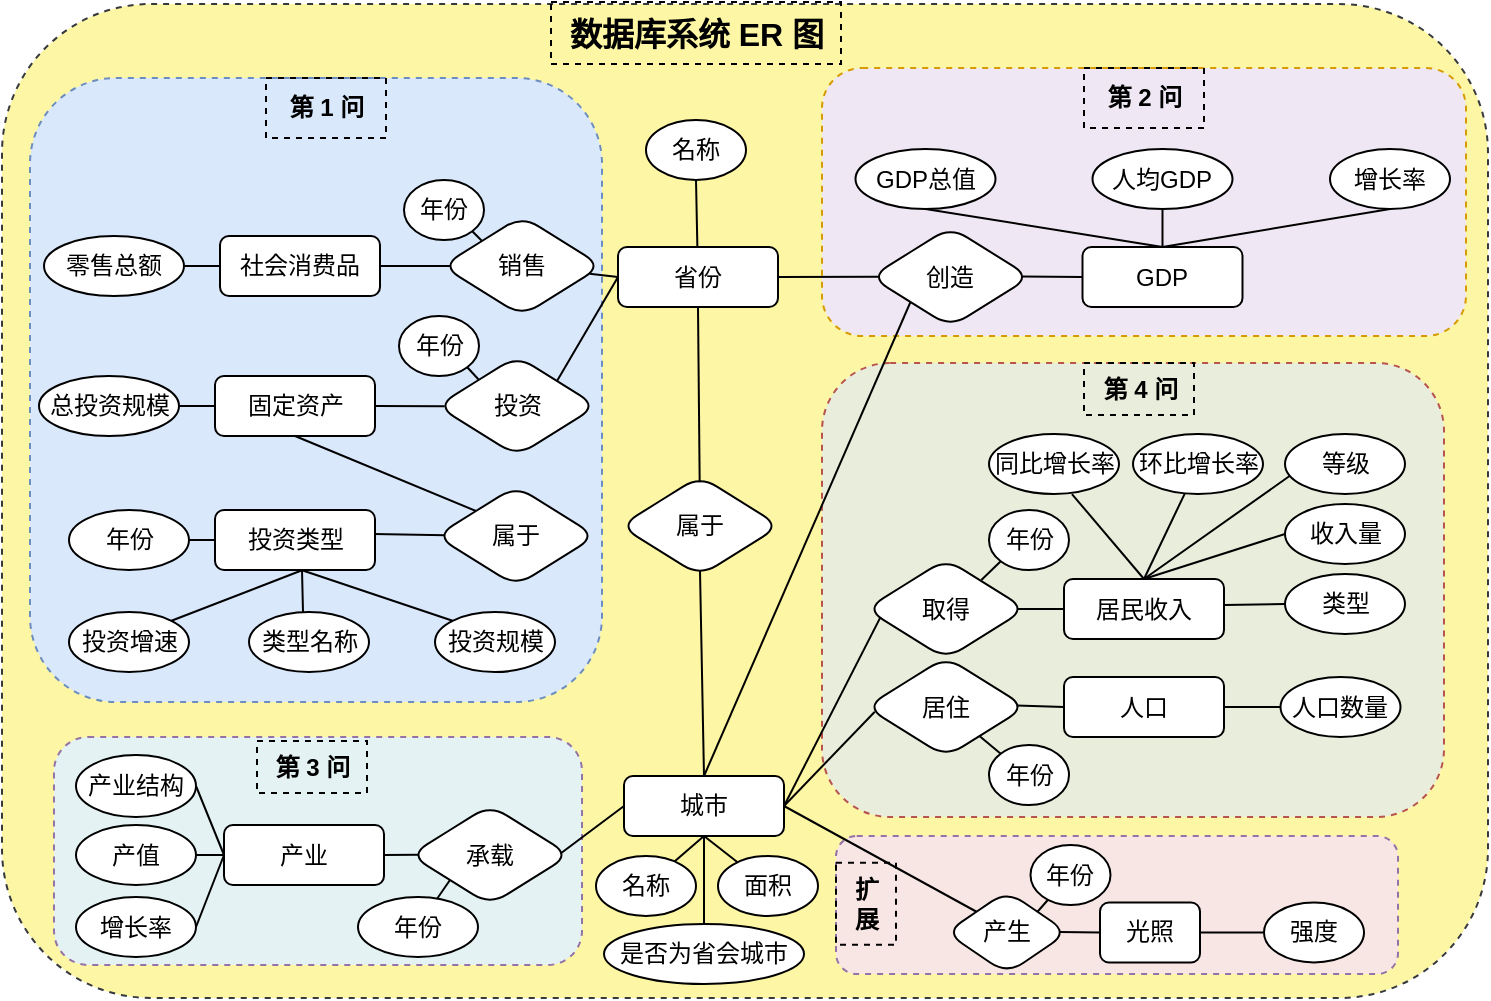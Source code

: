 <mxfile version="24.4.13" type="device" pages="2">
  <diagram id="t5Vlt-aiu3l5UaKJvbd7" name="第 1 页">
    <mxGraphModel dx="992" dy="582" grid="0" gridSize="10" guides="1" tooltips="1" connect="1" arrows="1" fold="1" page="0" pageScale="1" pageWidth="827" pageHeight="1169" math="0" shadow="0">
      <root>
        <mxCell id="0" />
        <mxCell id="1" parent="0" />
        <mxCell id="vc4zO4dIkSNdIpExmPqI-37" value="" style="rounded=1;whiteSpace=wrap;html=1;dashed=1;glass=0;shadow=0;fillColor=#FDF6A4;strokeColor=#36393d;" parent="1" vertex="1">
          <mxGeometry x="92" y="103" width="743" height="497" as="geometry" />
        </mxCell>
        <mxCell id="vc4zO4dIkSNdIpExmPqI-35" value="" style="rounded=1;whiteSpace=wrap;html=1;fillColor=#E4F2F3;strokeColor=#9673a6;dashed=1;fillStyle=auto;" parent="1" vertex="1">
          <mxGeometry x="118" y="469.5" width="264" height="114" as="geometry" />
        </mxCell>
        <mxCell id="vc4zO4dIkSNdIpExmPqI-31" value="" style="rounded=1;whiteSpace=wrap;html=1;fillColor=#E9EDDB;strokeColor=#b85450;dashed=1;glass=0;shadow=0;" parent="1" vertex="1">
          <mxGeometry x="502" y="282.5" width="311" height="227" as="geometry" />
        </mxCell>
        <mxCell id="vc4zO4dIkSNdIpExmPqI-29" value="" style="rounded=1;whiteSpace=wrap;html=1;fillColor=#dae8fc;strokeColor=#6c8ebf;dashed=1;" parent="1" vertex="1">
          <mxGeometry x="106" y="140" width="286" height="312" as="geometry" />
        </mxCell>
        <mxCell id="vc4zO4dIkSNdIpExmPqI-27" value="" style="rounded=1;whiteSpace=wrap;html=1;fillColor=#EFE7F3;strokeColor=#d79b00;dashed=1;glass=0;shadow=0;" parent="1" vertex="1">
          <mxGeometry x="502" y="135" width="322" height="134" as="geometry" />
        </mxCell>
        <mxCell id="vc4zO4dIkSNdIpExmPqI-16" style="rounded=0;orthogonalLoop=1;jettySize=auto;html=1;exitX=1;exitY=0.5;exitDx=0;exitDy=0;entryX=0.053;entryY=0.497;entryDx=0;entryDy=0;endArrow=none;endFill=0;entryPerimeter=0;" parent="1" source="ZHKS1Mx2NEOXPqzIX1MI-1" target="vc4zO4dIkSNdIpExmPqI-14" edge="1">
          <mxGeometry relative="1" as="geometry">
            <mxPoint x="515.0" y="233.08" as="sourcePoint" />
          </mxGeometry>
        </mxCell>
        <mxCell id="ZHKS1Mx2NEOXPqzIX1MI-1" value="省份" style="rounded=1;whiteSpace=wrap;html=1;" parent="1" vertex="1">
          <mxGeometry x="400" y="224.5" width="80" height="30" as="geometry" />
        </mxCell>
        <mxCell id="vc4zO4dIkSNdIpExmPqI-15" style="rounded=0;orthogonalLoop=1;jettySize=auto;html=1;entryX=0;entryY=1;entryDx=0;entryDy=0;endArrow=none;endFill=0;exitX=0.5;exitY=0;exitDx=0;exitDy=0;" parent="1" source="ZHKS1Mx2NEOXPqzIX1MI-2" target="vc4zO4dIkSNdIpExmPqI-14" edge="1">
          <mxGeometry relative="1" as="geometry">
            <mxPoint x="440" y="532" as="sourcePoint" />
          </mxGeometry>
        </mxCell>
        <mxCell id="ZHKS1Mx2NEOXPqzIX1MI-2" value="城市" style="rounded=1;whiteSpace=wrap;html=1;" parent="1" vertex="1">
          <mxGeometry x="403" y="489" width="80" height="30" as="geometry" />
        </mxCell>
        <mxCell id="ZHKS1Mx2NEOXPqzIX1MI-22" style="rounded=0;orthogonalLoop=1;jettySize=auto;html=1;exitX=0.5;exitY=0;exitDx=0;exitDy=0;endArrow=none;endFill=0;entryX=0.5;entryY=1;entryDx=0;entryDy=0;" parent="1" source="ZHKS1Mx2NEOXPqzIX1MI-3" target="ZHKS1Mx2NEOXPqzIX1MI-2" edge="1">
          <mxGeometry relative="1" as="geometry">
            <mxPoint x="433" y="479" as="targetPoint" />
          </mxGeometry>
        </mxCell>
        <mxCell id="ZHKS1Mx2NEOXPqzIX1MI-3" value="是否为省会城市" style="ellipse;whiteSpace=wrap;html=1;rounded=1;" parent="1" vertex="1">
          <mxGeometry x="393" y="563" width="100" height="30" as="geometry" />
        </mxCell>
        <mxCell id="ZHKS1Mx2NEOXPqzIX1MI-4" value="名称" style="ellipse;whiteSpace=wrap;html=1;rounded=1;" parent="1" vertex="1">
          <mxGeometry x="389" y="529" width="50" height="30" as="geometry" />
        </mxCell>
        <mxCell id="ZHKS1Mx2NEOXPqzIX1MI-5" value="名称" style="ellipse;whiteSpace=wrap;html=1;rounded=1;" parent="1" vertex="1">
          <mxGeometry x="414" y="161" width="50" height="30" as="geometry" />
        </mxCell>
        <mxCell id="ZHKS1Mx2NEOXPqzIX1MI-6" value="属于" style="rhombus;whiteSpace=wrap;html=1;rounded=1;" parent="1" vertex="1">
          <mxGeometry x="401" y="339" width="80" height="50" as="geometry" />
        </mxCell>
        <mxCell id="ZHKS1Mx2NEOXPqzIX1MI-7" value="" style="endArrow=none;html=1;rounded=1;entryX=0.5;entryY=1;entryDx=0;entryDy=0;exitX=0.498;exitY=0.062;exitDx=0;exitDy=0;exitPerimeter=0;" parent="1" source="ZHKS1Mx2NEOXPqzIX1MI-6" target="ZHKS1Mx2NEOXPqzIX1MI-1" edge="1">
          <mxGeometry width="50" height="50" relative="1" as="geometry">
            <mxPoint x="440" y="330" as="sourcePoint" />
            <mxPoint x="490" y="280" as="targetPoint" />
          </mxGeometry>
        </mxCell>
        <mxCell id="ZHKS1Mx2NEOXPqzIX1MI-8" value="" style="endArrow=none;html=1;rounded=1;entryX=0.5;entryY=0.949;entryDx=0;entryDy=0;entryPerimeter=0;exitX=0.5;exitY=0;exitDx=0;exitDy=0;" parent="1" source="ZHKS1Mx2NEOXPqzIX1MI-2" target="ZHKS1Mx2NEOXPqzIX1MI-6" edge="1">
          <mxGeometry width="50" height="50" relative="1" as="geometry">
            <mxPoint x="440" y="450" as="sourcePoint" />
            <mxPoint x="440" y="380" as="targetPoint" />
          </mxGeometry>
        </mxCell>
        <mxCell id="ZHKS1Mx2NEOXPqzIX1MI-12" value="" style="endArrow=none;html=1;rounded=1;entryX=0.785;entryY=0.093;entryDx=0;entryDy=0;exitX=0.5;exitY=1;exitDx=0;exitDy=0;entryPerimeter=0;" parent="1" source="ZHKS1Mx2NEOXPqzIX1MI-2" target="ZHKS1Mx2NEOXPqzIX1MI-4" edge="1">
          <mxGeometry width="50" height="50" relative="1" as="geometry">
            <mxPoint x="590" y="400" as="sourcePoint" />
            <mxPoint x="640" y="350" as="targetPoint" />
          </mxGeometry>
        </mxCell>
        <mxCell id="ZHKS1Mx2NEOXPqzIX1MI-13" value="" style="endArrow=none;html=1;rounded=1;entryX=0.5;entryY=1;entryDx=0;entryDy=0;" parent="1" source="ZHKS1Mx2NEOXPqzIX1MI-1" target="ZHKS1Mx2NEOXPqzIX1MI-5" edge="1">
          <mxGeometry width="50" height="50" relative="1" as="geometry">
            <mxPoint x="330" y="230" as="sourcePoint" />
            <mxPoint x="380" y="180" as="targetPoint" />
          </mxGeometry>
        </mxCell>
        <mxCell id="v3m5VCWK5s6E4rEjAPFA-28" value="投资" style="rhombus;whiteSpace=wrap;html=1;rounded=1;" parent="1" vertex="1">
          <mxGeometry x="309.5" y="279" width="80" height="50" as="geometry" />
        </mxCell>
        <mxCell id="v3m5VCWK5s6E4rEjAPFA-29" value="销售" style="rhombus;whiteSpace=wrap;html=1;rounded=1;" parent="1" vertex="1">
          <mxGeometry x="312" y="209" width="80" height="50" as="geometry" />
        </mxCell>
        <mxCell id="v3m5VCWK5s6E4rEjAPFA-30" value="" style="endArrow=none;html=1;rounded=0;entryX=0;entryY=0.5;entryDx=0;entryDy=0;" parent="1" source="v3m5VCWK5s6E4rEjAPFA-29" target="ZHKS1Mx2NEOXPqzIX1MI-1" edge="1">
          <mxGeometry width="50" height="50" relative="1" as="geometry">
            <mxPoint x="353" y="299" as="sourcePoint" />
            <mxPoint x="400" y="261.5" as="targetPoint" />
          </mxGeometry>
        </mxCell>
        <mxCell id="b7PaajdQTfXVnaev8miB-1" style="rounded=0;orthogonalLoop=1;jettySize=auto;html=1;exitX=0.5;exitY=1;exitDx=0;exitDy=0;entryX=0;entryY=0;entryDx=0;entryDy=0;endArrow=none;endFill=0;" parent="1" source="v3m5VCWK5s6E4rEjAPFA-34" target="gCkaoRkAfVFzakY50YSU-1" edge="1">
          <mxGeometry relative="1" as="geometry" />
        </mxCell>
        <mxCell id="v3m5VCWK5s6E4rEjAPFA-34" value="固定资产" style="rounded=1;whiteSpace=wrap;html=1;" parent="1" vertex="1">
          <mxGeometry x="198.5" y="289" width="80" height="30" as="geometry" />
        </mxCell>
        <mxCell id="v3m5VCWK5s6E4rEjAPFA-35" value="" style="endArrow=none;html=1;rounded=0;exitX=1;exitY=0.5;exitDx=0;exitDy=0;entryX=0.048;entryY=0.503;entryDx=0;entryDy=0;entryPerimeter=0;" parent="1" source="v3m5VCWK5s6E4rEjAPFA-34" target="v3m5VCWK5s6E4rEjAPFA-28" edge="1">
          <mxGeometry width="50" height="50" relative="1" as="geometry">
            <mxPoint x="258.5" y="527.63" as="sourcePoint" />
            <mxPoint x="308.5" y="477.63" as="targetPoint" />
          </mxGeometry>
        </mxCell>
        <mxCell id="v3m5VCWK5s6E4rEjAPFA-40" value="" style="endArrow=none;html=1;rounded=0;entryX=1;entryY=0.5;entryDx=0;entryDy=0;exitX=0;exitY=0.5;exitDx=0;exitDy=0;" parent="1" source="v3m5VCWK5s6E4rEjAPFA-34" target="v3m5VCWK5s6E4rEjAPFA-44" edge="1">
          <mxGeometry width="50" height="50" relative="1" as="geometry">
            <mxPoint x="163.5" y="476.63" as="sourcePoint" />
            <mxPoint x="194.5" y="438.63" as="targetPoint" />
          </mxGeometry>
        </mxCell>
        <mxCell id="v3m5VCWK5s6E4rEjAPFA-43" style="edgeStyle=orthogonalEdgeStyle;rounded=0;orthogonalLoop=1;jettySize=auto;html=1;exitX=0.5;exitY=1;exitDx=0;exitDy=0;" parent="1" edge="1">
          <mxGeometry relative="1" as="geometry">
            <mxPoint x="213" y="196" as="sourcePoint" />
            <mxPoint x="213" y="196" as="targetPoint" />
          </mxGeometry>
        </mxCell>
        <mxCell id="v3m5VCWK5s6E4rEjAPFA-44" value="总投资规模" style="ellipse;whiteSpace=wrap;html=1;rounded=1;" parent="1" vertex="1">
          <mxGeometry x="110.5" y="289" width="70" height="30" as="geometry" />
        </mxCell>
        <mxCell id="b7PaajdQTfXVnaev8miB-4" style="rounded=0;orthogonalLoop=1;jettySize=auto;html=1;exitX=0.5;exitY=0;exitDx=0;exitDy=0;entryX=0.5;entryY=1;entryDx=0;entryDy=0;endArrow=none;endFill=0;" parent="1" edge="1">
          <mxGeometry relative="1" as="geometry">
            <mxPoint x="242.5" y="407" as="sourcePoint" />
            <mxPoint x="242" y="386" as="targetPoint" />
          </mxGeometry>
        </mxCell>
        <mxCell id="v3m5VCWK5s6E4rEjAPFA-46" value="类型名称" style="ellipse;whiteSpace=wrap;html=1;rounded=1;" parent="1" vertex="1">
          <mxGeometry x="215.5" y="407" width="60" height="30" as="geometry" />
        </mxCell>
        <mxCell id="v3m5VCWK5s6E4rEjAPFA-48" value="投资规模" style="ellipse;whiteSpace=wrap;html=1;rounded=1;" parent="1" vertex="1">
          <mxGeometry x="308.5" y="407" width="60" height="30" as="geometry" />
        </mxCell>
        <mxCell id="v3m5VCWK5s6E4rEjAPFA-50" value="投资增速" style="ellipse;whiteSpace=wrap;html=1;rounded=1;" parent="1" vertex="1">
          <mxGeometry x="125.5" y="407" width="60" height="30" as="geometry" />
        </mxCell>
        <mxCell id="v3m5VCWK5s6E4rEjAPFA-52" value="社会消费品" style="rounded=1;whiteSpace=wrap;html=1;" parent="1" vertex="1">
          <mxGeometry x="201" y="219" width="80" height="30" as="geometry" />
        </mxCell>
        <mxCell id="v3m5VCWK5s6E4rEjAPFA-54" value="零售总额" style="ellipse;whiteSpace=wrap;html=1;rounded=1;" parent="1" vertex="1">
          <mxGeometry x="113" y="219" width="70" height="30" as="geometry" />
        </mxCell>
        <mxCell id="v3m5VCWK5s6E4rEjAPFA-55" value="" style="endArrow=none;html=1;rounded=0;entryX=0;entryY=0.5;entryDx=0;entryDy=0;exitX=1;exitY=0.5;exitDx=0;exitDy=0;" parent="1" source="v3m5VCWK5s6E4rEjAPFA-54" target="v3m5VCWK5s6E4rEjAPFA-52" edge="1">
          <mxGeometry width="50" height="50" relative="1" as="geometry">
            <mxPoint x="291" y="285" as="sourcePoint" />
            <mxPoint x="341" y="235" as="targetPoint" />
          </mxGeometry>
        </mxCell>
        <mxCell id="v3m5VCWK5s6E4rEjAPFA-56" value="面积" style="ellipse;whiteSpace=wrap;html=1;rounded=1;" parent="1" vertex="1">
          <mxGeometry x="450" y="529" width="50" height="30" as="geometry" />
        </mxCell>
        <mxCell id="v3m5VCWK5s6E4rEjAPFA-57" value="" style="endArrow=none;html=1;rounded=0;exitX=0.5;exitY=1;exitDx=0;exitDy=0;" parent="1" source="ZHKS1Mx2NEOXPqzIX1MI-2" target="v3m5VCWK5s6E4rEjAPFA-56" edge="1">
          <mxGeometry width="50" height="50" relative="1" as="geometry">
            <mxPoint x="407" y="327" as="sourcePoint" />
            <mxPoint x="457" y="277" as="targetPoint" />
          </mxGeometry>
        </mxCell>
        <mxCell id="v3m5VCWK5s6E4rEjAPFA-58" value="" style="endArrow=none;html=1;rounded=0;exitX=1;exitY=0.5;exitDx=0;exitDy=0;entryX=0.101;entryY=0.549;entryDx=0;entryDy=0;entryPerimeter=0;" parent="1" source="ZHKS1Mx2NEOXPqzIX1MI-2" target="v3m5VCWK5s6E4rEjAPFA-60" edge="1">
          <mxGeometry width="50" height="50" relative="1" as="geometry">
            <mxPoint x="407" y="327" as="sourcePoint" />
            <mxPoint x="510" y="494" as="targetPoint" />
          </mxGeometry>
        </mxCell>
        <mxCell id="v3m5VCWK5s6E4rEjAPFA-59" value="人口" style="rounded=1;whiteSpace=wrap;html=1;" parent="1" vertex="1">
          <mxGeometry x="623" y="439.5" width="80" height="30" as="geometry" />
        </mxCell>
        <mxCell id="v3m5VCWK5s6E4rEjAPFA-60" value="取得" style="rhombus;whiteSpace=wrap;html=1;rounded=1;" parent="1" vertex="1">
          <mxGeometry x="524" y="380.5" width="80" height="50" as="geometry" />
        </mxCell>
        <mxCell id="v3m5VCWK5s6E4rEjAPFA-61" value="居住" style="rhombus;whiteSpace=wrap;html=1;rounded=1;" parent="1" vertex="1">
          <mxGeometry x="524" y="429.5" width="80" height="50" as="geometry" />
        </mxCell>
        <mxCell id="v3m5VCWK5s6E4rEjAPFA-64" value="" style="endArrow=none;html=1;rounded=0;entryX=0.055;entryY=0.547;entryDx=0;entryDy=0;exitX=1;exitY=0.5;exitDx=0;exitDy=0;entryPerimeter=0;" parent="1" source="ZHKS1Mx2NEOXPqzIX1MI-2" target="v3m5VCWK5s6E4rEjAPFA-61" edge="1">
          <mxGeometry width="50" height="50" relative="1" as="geometry">
            <mxPoint x="474" y="411" as="sourcePoint" />
            <mxPoint x="524" y="361" as="targetPoint" />
          </mxGeometry>
        </mxCell>
        <mxCell id="v3m5VCWK5s6E4rEjAPFA-66" value="居民收入" style="rounded=1;whiteSpace=wrap;html=1;" parent="1" vertex="1">
          <mxGeometry x="623" y="390.5" width="80" height="30" as="geometry" />
        </mxCell>
        <mxCell id="v3m5VCWK5s6E4rEjAPFA-68" value="" style="endArrow=none;html=1;rounded=0;exitX=0.941;exitY=0.486;exitDx=0;exitDy=0;entryX=0;entryY=0.5;entryDx=0;entryDy=0;exitPerimeter=0;" parent="1" source="v3m5VCWK5s6E4rEjAPFA-61" target="v3m5VCWK5s6E4rEjAPFA-59" edge="1">
          <mxGeometry width="50" height="50" relative="1" as="geometry">
            <mxPoint x="414" y="310.5" as="sourcePoint" />
            <mxPoint x="464" y="260.5" as="targetPoint" />
          </mxGeometry>
        </mxCell>
        <mxCell id="HSBa0HuGXx2XQ3TOoTJQ-4" style="rounded=0;orthogonalLoop=1;jettySize=auto;html=1;exitX=1;exitY=1;exitDx=0;exitDy=0;entryX=0;entryY=0;entryDx=0;entryDy=0;endArrow=none;endFill=0;" parent="1" source="v3m5VCWK5s6E4rEjAPFA-70" target="v3m5VCWK5s6E4rEjAPFA-29" edge="1">
          <mxGeometry relative="1" as="geometry" />
        </mxCell>
        <mxCell id="v3m5VCWK5s6E4rEjAPFA-70" value="年份" style="ellipse;whiteSpace=wrap;html=1;rounded=1;" parent="1" vertex="1">
          <mxGeometry x="293" y="191" width="40" height="30" as="geometry" />
        </mxCell>
        <mxCell id="HSBa0HuGXx2XQ3TOoTJQ-12" style="rounded=0;orthogonalLoop=1;jettySize=auto;html=1;exitX=0;exitY=0;exitDx=0;exitDy=0;entryX=0.709;entryY=0.79;entryDx=0;entryDy=0;endArrow=none;endFill=0;entryPerimeter=0;" parent="1" source="v3m5VCWK5s6E4rEjAPFA-73" target="v3m5VCWK5s6E4rEjAPFA-61" edge="1">
          <mxGeometry relative="1" as="geometry">
            <Array as="points" />
          </mxGeometry>
        </mxCell>
        <mxCell id="v3m5VCWK5s6E4rEjAPFA-73" value="年份" style="ellipse;whiteSpace=wrap;html=1;rounded=1;" parent="1" vertex="1">
          <mxGeometry x="585.5" y="473.5" width="40" height="30" as="geometry" />
        </mxCell>
        <mxCell id="v3m5VCWK5s6E4rEjAPFA-74" value="年份" style="ellipse;whiteSpace=wrap;html=1;rounded=1;" parent="1" vertex="1">
          <mxGeometry x="585.5" y="356" width="40" height="30" as="geometry" />
        </mxCell>
        <mxCell id="v3m5VCWK5s6E4rEjAPFA-76" value="人口数量" style="ellipse;whiteSpace=wrap;html=1;rounded=1;" parent="1" vertex="1">
          <mxGeometry x="731.25" y="439.5" width="60" height="30" as="geometry" />
        </mxCell>
        <mxCell id="v3m5VCWK5s6E4rEjAPFA-77" value="" style="endArrow=none;html=1;rounded=0;exitX=1;exitY=0.5;exitDx=0;exitDy=0;entryX=0;entryY=0.5;entryDx=0;entryDy=0;" parent="1" source="v3m5VCWK5s6E4rEjAPFA-59" target="v3m5VCWK5s6E4rEjAPFA-76" edge="1">
          <mxGeometry width="50" height="50" relative="1" as="geometry">
            <mxPoint x="738" y="487.5" as="sourcePoint" />
            <mxPoint x="728" y="445.5" as="targetPoint" />
          </mxGeometry>
        </mxCell>
        <mxCell id="v3m5VCWK5s6E4rEjAPFA-79" value="类型" style="ellipse;whiteSpace=wrap;html=1;rounded=1;" parent="1" vertex="1">
          <mxGeometry x="733.5" y="388" width="60" height="30" as="geometry" />
        </mxCell>
        <mxCell id="v3m5VCWK5s6E4rEjAPFA-80" value="环比增长率" style="ellipse;whiteSpace=wrap;html=1;rounded=1;" parent="1" vertex="1">
          <mxGeometry x="657.5" y="318" width="65" height="30" as="geometry" />
        </mxCell>
        <mxCell id="v3m5VCWK5s6E4rEjAPFA-81" value="同比增长率" style="ellipse;whiteSpace=wrap;html=1;rounded=1;" parent="1" vertex="1">
          <mxGeometry x="585.5" y="318" width="65" height="30" as="geometry" />
        </mxCell>
        <mxCell id="v3m5VCWK5s6E4rEjAPFA-82" value="收入量" style="ellipse;whiteSpace=wrap;html=1;rounded=1;" parent="1" vertex="1">
          <mxGeometry x="733.5" y="353" width="60" height="30" as="geometry" />
        </mxCell>
        <mxCell id="v3m5VCWK5s6E4rEjAPFA-83" value="等级" style="ellipse;whiteSpace=wrap;html=1;rounded=1;" parent="1" vertex="1">
          <mxGeometry x="733.5" y="318" width="60" height="30" as="geometry" />
        </mxCell>
        <mxCell id="v3m5VCWK5s6E4rEjAPFA-84" value="" style="endArrow=none;html=1;rounded=0;entryX=1.003;entryY=0.435;entryDx=0;entryDy=0;exitX=0;exitY=0.5;exitDx=0;exitDy=0;entryPerimeter=0;" parent="1" source="v3m5VCWK5s6E4rEjAPFA-79" target="v3m5VCWK5s6E4rEjAPFA-66" edge="1">
          <mxGeometry width="50" height="50" relative="1" as="geometry">
            <mxPoint x="734" y="404" as="sourcePoint" />
            <mxPoint x="654" y="343.5" as="targetPoint" />
          </mxGeometry>
        </mxCell>
        <mxCell id="v3m5VCWK5s6E4rEjAPFA-85" value="" style="endArrow=none;html=1;rounded=0;exitX=0;exitY=0.5;exitDx=0;exitDy=0;entryX=0.5;entryY=0;entryDx=0;entryDy=0;" parent="1" source="v3m5VCWK5s6E4rEjAPFA-82" target="v3m5VCWK5s6E4rEjAPFA-66" edge="1">
          <mxGeometry width="50" height="50" relative="1" as="geometry">
            <mxPoint x="640" y="461.5" as="sourcePoint" />
            <mxPoint x="653" y="344.5" as="targetPoint" />
          </mxGeometry>
        </mxCell>
        <mxCell id="v3m5VCWK5s6E4rEjAPFA-86" value="" style="endArrow=none;html=1;rounded=0;entryX=0.5;entryY=0;entryDx=0;entryDy=0;exitX=0.041;exitY=0.696;exitDx=0;exitDy=0;exitPerimeter=0;" parent="1" source="v3m5VCWK5s6E4rEjAPFA-83" target="v3m5VCWK5s6E4rEjAPFA-66" edge="1">
          <mxGeometry width="50" height="50" relative="1" as="geometry">
            <mxPoint x="680" y="479.5" as="sourcePoint" />
            <mxPoint x="730" y="429.5" as="targetPoint" />
          </mxGeometry>
        </mxCell>
        <mxCell id="v3m5VCWK5s6E4rEjAPFA-87" value="" style="endArrow=none;html=1;rounded=0;entryX=0.5;entryY=0;entryDx=0;entryDy=0;exitX=0.638;exitY=1.001;exitDx=0;exitDy=0;exitPerimeter=0;" parent="1" source="v3m5VCWK5s6E4rEjAPFA-81" target="v3m5VCWK5s6E4rEjAPFA-66" edge="1">
          <mxGeometry width="50" height="50" relative="1" as="geometry">
            <mxPoint x="618" y="309.5" as="sourcePoint" />
            <mxPoint x="630" y="455.5" as="targetPoint" />
          </mxGeometry>
        </mxCell>
        <mxCell id="v3m5VCWK5s6E4rEjAPFA-88" value="" style="endArrow=none;html=1;rounded=0;entryX=0.5;entryY=0;entryDx=0;entryDy=0;exitX=0.399;exitY=0.989;exitDx=0;exitDy=0;exitPerimeter=0;" parent="1" source="v3m5VCWK5s6E4rEjAPFA-80" target="v3m5VCWK5s6E4rEjAPFA-66" edge="1">
          <mxGeometry width="50" height="50" relative="1" as="geometry">
            <mxPoint x="586" y="569.5" as="sourcePoint" />
            <mxPoint x="636" y="519.5" as="targetPoint" />
          </mxGeometry>
        </mxCell>
        <mxCell id="Q8U2NHktN-Qbv7YCwHtd-2" value="" style="endArrow=none;html=1;rounded=0;exitX=0.948;exitY=0.5;exitDx=0;exitDy=0;entryX=0;entryY=0.5;entryDx=0;entryDy=0;exitPerimeter=0;" parent="1" source="v3m5VCWK5s6E4rEjAPFA-60" target="v3m5VCWK5s6E4rEjAPFA-66" edge="1">
          <mxGeometry width="50" height="50" relative="1" as="geometry">
            <mxPoint x="602" y="306.5" as="sourcePoint" />
            <mxPoint x="626" y="307.5" as="targetPoint" />
          </mxGeometry>
        </mxCell>
        <mxCell id="Q8U2NHktN-Qbv7YCwHtd-3" value="" style="endArrow=none;html=1;rounded=0;entryX=1;entryY=0.5;entryDx=0;entryDy=0;" parent="1" target="v3m5VCWK5s6E4rEjAPFA-52" edge="1">
          <mxGeometry width="50" height="50" relative="1" as="geometry">
            <mxPoint x="316" y="234" as="sourcePoint" />
            <mxPoint x="433" y="270" as="targetPoint" />
          </mxGeometry>
        </mxCell>
        <mxCell id="Q8U2NHktN-Qbv7YCwHtd-10" value="承载" style="rhombus;whiteSpace=wrap;html=1;rounded=1;" parent="1" vertex="1">
          <mxGeometry x="296" y="503.5" width="80" height="50" as="geometry" />
        </mxCell>
        <mxCell id="Q8U2NHktN-Qbv7YCwHtd-11" value="产业" style="rounded=1;whiteSpace=wrap;html=1;" parent="1" vertex="1">
          <mxGeometry x="203" y="513.5" width="80" height="30" as="geometry" />
        </mxCell>
        <mxCell id="Q8U2NHktN-Qbv7YCwHtd-12" value="产业结构" style="ellipse;whiteSpace=wrap;html=1;" parent="1" vertex="1">
          <mxGeometry x="129" y="478.5" width="60" height="31" as="geometry" />
        </mxCell>
        <mxCell id="Q8U2NHktN-Qbv7YCwHtd-13" value="产值" style="ellipse;whiteSpace=wrap;html=1;" parent="1" vertex="1">
          <mxGeometry x="129" y="513.5" width="60" height="30" as="geometry" />
        </mxCell>
        <mxCell id="Q8U2NHktN-Qbv7YCwHtd-14" value="增长率" style="ellipse;whiteSpace=wrap;html=1;" parent="1" vertex="1">
          <mxGeometry x="129" y="549.5" width="60" height="30" as="geometry" />
        </mxCell>
        <mxCell id="Q8U2NHktN-Qbv7YCwHtd-15" value="" style="endArrow=none;html=1;rounded=0;entryX=1;entryY=0.5;entryDx=0;entryDy=0;exitX=0;exitY=0.5;exitDx=0;exitDy=0;" parent="1" source="Q8U2NHktN-Qbv7YCwHtd-11" target="Q8U2NHktN-Qbv7YCwHtd-12" edge="1">
          <mxGeometry width="50" height="50" relative="1" as="geometry">
            <mxPoint x="367" y="463" as="sourcePoint" />
            <mxPoint x="417" y="413" as="targetPoint" />
          </mxGeometry>
        </mxCell>
        <mxCell id="Q8U2NHktN-Qbv7YCwHtd-16" value="" style="endArrow=none;html=1;rounded=0;entryX=1;entryY=0.5;entryDx=0;entryDy=0;exitX=0;exitY=0.5;exitDx=0;exitDy=0;" parent="1" source="Q8U2NHktN-Qbv7YCwHtd-11" target="Q8U2NHktN-Qbv7YCwHtd-13" edge="1">
          <mxGeometry width="50" height="50" relative="1" as="geometry">
            <mxPoint x="211" y="542" as="sourcePoint" />
            <mxPoint x="188" y="500" as="targetPoint" />
          </mxGeometry>
        </mxCell>
        <mxCell id="Q8U2NHktN-Qbv7YCwHtd-17" value="" style="endArrow=none;html=1;rounded=0;entryX=1;entryY=0.5;entryDx=0;entryDy=0;exitX=0;exitY=0.5;exitDx=0;exitDy=0;" parent="1" source="Q8U2NHktN-Qbv7YCwHtd-11" target="Q8U2NHktN-Qbv7YCwHtd-14" edge="1">
          <mxGeometry width="50" height="50" relative="1" as="geometry">
            <mxPoint x="221" y="552" as="sourcePoint" />
            <mxPoint x="198" y="510" as="targetPoint" />
          </mxGeometry>
        </mxCell>
        <mxCell id="Q8U2NHktN-Qbv7YCwHtd-18" value="" style="endArrow=none;html=1;rounded=0;exitX=1;exitY=0.5;exitDx=0;exitDy=0;entryX=0.055;entryY=0.497;entryDx=0;entryDy=0;entryPerimeter=0;" parent="1" source="Q8U2NHktN-Qbv7YCwHtd-11" target="Q8U2NHktN-Qbv7YCwHtd-10" edge="1">
          <mxGeometry width="50" height="50" relative="1" as="geometry">
            <mxPoint x="231" y="562" as="sourcePoint" />
            <mxPoint x="300" y="532" as="targetPoint" />
          </mxGeometry>
        </mxCell>
        <mxCell id="Q8U2NHktN-Qbv7YCwHtd-19" value="" style="endArrow=none;html=1;rounded=0;exitX=0.939;exitY=0.487;exitDx=0;exitDy=0;exitPerimeter=0;entryX=0;entryY=0.5;entryDx=0;entryDy=0;" parent="1" source="Q8U2NHktN-Qbv7YCwHtd-10" target="ZHKS1Mx2NEOXPqzIX1MI-2" edge="1">
          <mxGeometry width="50" height="50" relative="1" as="geometry">
            <mxPoint x="227" y="505" as="sourcePoint" />
            <mxPoint x="399" y="468" as="targetPoint" />
          </mxGeometry>
        </mxCell>
        <mxCell id="Q8U2NHktN-Qbv7YCwHtd-29" value="GDP" style="rounded=1;whiteSpace=wrap;html=1;" parent="1" vertex="1">
          <mxGeometry x="632.25" y="224.5" width="80" height="30" as="geometry" />
        </mxCell>
        <mxCell id="vc4zO4dIkSNdIpExmPqI-10" style="rounded=0;orthogonalLoop=1;jettySize=auto;html=1;exitX=1;exitY=0;exitDx=0;exitDy=0;entryX=0;entryY=0.5;entryDx=0;entryDy=0;endArrow=none;endFill=0;" parent="1" source="v3m5VCWK5s6E4rEjAPFA-28" target="ZHKS1Mx2NEOXPqzIX1MI-1" edge="1">
          <mxGeometry relative="1" as="geometry">
            <mxPoint x="402.04" y="256" as="targetPoint" />
          </mxGeometry>
        </mxCell>
        <mxCell id="vc4zO4dIkSNdIpExmPqI-17" style="rounded=0;orthogonalLoop=1;jettySize=auto;html=1;exitX=0.943;exitY=0.494;exitDx=0;exitDy=0;entryX=0;entryY=0.5;entryDx=0;entryDy=0;exitPerimeter=0;endArrow=none;endFill=0;" parent="1" source="vc4zO4dIkSNdIpExmPqI-14" target="Q8U2NHktN-Qbv7YCwHtd-29" edge="1">
          <mxGeometry relative="1" as="geometry" />
        </mxCell>
        <mxCell id="vc4zO4dIkSNdIpExmPqI-14" value="创造" style="rhombus;whiteSpace=wrap;html=1;rounded=1;" parent="1" vertex="1">
          <mxGeometry x="526.25" y="214.5" width="80" height="50" as="geometry" />
        </mxCell>
        <mxCell id="vc4zO4dIkSNdIpExmPqI-23" style="rounded=0;orthogonalLoop=1;jettySize=auto;html=1;exitX=0.5;exitY=1;exitDx=0;exitDy=0;entryX=0.5;entryY=0;entryDx=0;entryDy=0;endArrow=none;endFill=0;" parent="1" source="vc4zO4dIkSNdIpExmPqI-20" target="Q8U2NHktN-Qbv7YCwHtd-29" edge="1">
          <mxGeometry relative="1" as="geometry" />
        </mxCell>
        <mxCell id="vc4zO4dIkSNdIpExmPqI-20" value="GDP总值" style="ellipse;whiteSpace=wrap;html=1;rounded=1;" parent="1" vertex="1">
          <mxGeometry x="518.75" y="175.5" width="70" height="30" as="geometry" />
        </mxCell>
        <mxCell id="vc4zO4dIkSNdIpExmPqI-24" style="rounded=0;orthogonalLoop=1;jettySize=auto;html=1;exitX=0.5;exitY=1;exitDx=0;exitDy=0;entryX=0.5;entryY=0;entryDx=0;entryDy=0;endArrow=none;endFill=0;" parent="1" source="vc4zO4dIkSNdIpExmPqI-21" target="Q8U2NHktN-Qbv7YCwHtd-29" edge="1">
          <mxGeometry relative="1" as="geometry">
            <mxPoint x="672.985" y="270.097" as="targetPoint" />
          </mxGeometry>
        </mxCell>
        <mxCell id="vc4zO4dIkSNdIpExmPqI-21" value="人均GDP" style="ellipse;whiteSpace=wrap;html=1;rounded=1;" parent="1" vertex="1">
          <mxGeometry x="637.25" y="175.5" width="70" height="30" as="geometry" />
        </mxCell>
        <mxCell id="vc4zO4dIkSNdIpExmPqI-25" style="rounded=0;orthogonalLoop=1;jettySize=auto;html=1;exitX=0.5;exitY=1;exitDx=0;exitDy=0;entryX=0.5;entryY=0;entryDx=0;entryDy=0;endArrow=none;endFill=0;" parent="1" source="vc4zO4dIkSNdIpExmPqI-22" target="Q8U2NHktN-Qbv7YCwHtd-29" edge="1">
          <mxGeometry relative="1" as="geometry" />
        </mxCell>
        <mxCell id="vc4zO4dIkSNdIpExmPqI-22" value="增长率" style="ellipse;whiteSpace=wrap;html=1;rounded=1;" parent="1" vertex="1">
          <mxGeometry x="756" y="175.5" width="60" height="30" as="geometry" />
        </mxCell>
        <mxCell id="vc4zO4dIkSNdIpExmPqI-28" value="第 2 问" style="text;html=1;align=center;verticalAlign=middle;resizable=0;points=[];autosize=1;strokeColor=default;fillColor=none;rounded=0;fontStyle=1;shadow=0;dashed=1;" parent="1" vertex="1">
          <mxGeometry x="633" y="135" width="60" height="30" as="geometry" />
        </mxCell>
        <mxCell id="vc4zO4dIkSNdIpExmPqI-30" value="第 1 问" style="text;html=1;align=center;verticalAlign=middle;resizable=0;points=[];autosize=1;strokeColor=default;fillColor=none;rounded=0;fontStyle=1;shadow=0;dashed=1;" parent="1" vertex="1">
          <mxGeometry x="224" y="140" width="60" height="30" as="geometry" />
        </mxCell>
        <mxCell id="vc4zO4dIkSNdIpExmPqI-34" value="&lt;b&gt;第 4 问&lt;/b&gt;" style="text;html=1;align=center;verticalAlign=middle;resizable=0;points=[];autosize=1;strokeColor=default;fillColor=none;dashed=1;" parent="1" vertex="1">
          <mxGeometry x="633" y="282.5" width="55" height="26" as="geometry" />
        </mxCell>
        <mxCell id="vc4zO4dIkSNdIpExmPqI-36" value="第 3 问" style="text;html=1;align=center;verticalAlign=middle;resizable=0;points=[];autosize=1;strokeColor=default;fillColor=none;rounded=0;fontStyle=1;shadow=0;dashed=1;" parent="1" vertex="1">
          <mxGeometry x="219.5" y="471.5" width="55" height="26" as="geometry" />
        </mxCell>
        <mxCell id="9MLQvFFKTCOuboxhxx5h-2" value="" style="rounded=1;whiteSpace=wrap;html=1;fillColor=#F7E6E4;strokeColor=#9673a6;dashed=1;" parent="1" vertex="1">
          <mxGeometry x="509" y="519" width="281" height="69" as="geometry" />
        </mxCell>
        <mxCell id="vc4zO4dIkSNdIpExmPqI-38" value="数据库系统 ER 图" style="text;html=1;align=center;verticalAlign=middle;resizable=0;points=[];autosize=1;strokeColor=default;fillColor=none;rounded=0;fontStyle=1;shadow=0;dashed=1;fontSize=16;" parent="1" vertex="1">
          <mxGeometry x="366.5" y="102" width="145" height="31" as="geometry" />
        </mxCell>
        <mxCell id="9MLQvFFKTCOuboxhxx5h-7" style="rounded=0;orthogonalLoop=1;jettySize=auto;html=1;exitX=1;exitY=0.5;exitDx=0;exitDy=0;entryX=0;entryY=0;entryDx=0;entryDy=0;endArrow=none;endFill=0;" parent="1" source="ZHKS1Mx2NEOXPqzIX1MI-2" target="9MLQvFFKTCOuboxhxx5h-5" edge="1">
          <mxGeometry relative="1" as="geometry" />
        </mxCell>
        <mxCell id="HSBa0HuGXx2XQ3TOoTJQ-2" style="rounded=0;orthogonalLoop=1;jettySize=auto;html=1;exitX=0.659;exitY=0.029;exitDx=0;exitDy=0;entryX=0;entryY=1;entryDx=0;entryDy=0;endArrow=none;endFill=0;exitPerimeter=0;" parent="1" source="HSBa0HuGXx2XQ3TOoTJQ-1" target="Q8U2NHktN-Qbv7YCwHtd-10" edge="1">
          <mxGeometry relative="1" as="geometry" />
        </mxCell>
        <mxCell id="HSBa0HuGXx2XQ3TOoTJQ-1" value="年份" style="ellipse;whiteSpace=wrap;html=1;" parent="1" vertex="1">
          <mxGeometry x="270" y="549.5" width="60" height="30" as="geometry" />
        </mxCell>
        <mxCell id="HSBa0HuGXx2XQ3TOoTJQ-7" style="rounded=0;orthogonalLoop=1;jettySize=auto;html=1;exitX=1;exitY=1;exitDx=0;exitDy=0;endArrow=none;endFill=0;" parent="1" source="HSBa0HuGXx2XQ3TOoTJQ-6" edge="1">
          <mxGeometry relative="1" as="geometry">
            <mxPoint x="330.5" y="291" as="targetPoint" />
          </mxGeometry>
        </mxCell>
        <mxCell id="HSBa0HuGXx2XQ3TOoTJQ-6" value="年份" style="ellipse;whiteSpace=wrap;html=1;rounded=1;" parent="1" vertex="1">
          <mxGeometry x="290.5" y="259" width="40" height="30" as="geometry" />
        </mxCell>
        <mxCell id="9MLQvFFKTCOuboxhxx5h-12" value="扩&lt;div&gt;展&lt;/div&gt;" style="text;html=1;align=center;verticalAlign=middle;resizable=0;points=[];autosize=1;strokeColor=default;fillColor=none;rounded=0;fontStyle=1;shadow=0;dashed=1;" parent="1" vertex="1">
          <mxGeometry x="509" y="532.388" width="30" height="41" as="geometry" />
        </mxCell>
        <mxCell id="9MLQvFFKTCOuboxhxx5h-5" value="产生" style="rhombus;whiteSpace=wrap;html=1;rounded=1;" parent="1" vertex="1">
          <mxGeometry x="564" y="546.5" width="61" height="41.5" as="geometry" />
        </mxCell>
        <mxCell id="9MLQvFFKTCOuboxhxx5h-6" value="光照" style="rounded=1;whiteSpace=wrap;html=1;" parent="1" vertex="1">
          <mxGeometry x="641" y="552.25" width="50" height="30" as="geometry" />
        </mxCell>
        <mxCell id="9MLQvFFKTCOuboxhxx5h-8" style="rounded=0;orthogonalLoop=1;jettySize=auto;html=1;endArrow=none;endFill=0;exitX=0;exitY=0.5;exitDx=0;exitDy=0;entryX=0.93;entryY=0.494;entryDx=0;entryDy=0;entryPerimeter=0;" parent="1" source="9MLQvFFKTCOuboxhxx5h-6" target="9MLQvFFKTCOuboxhxx5h-5" edge="1">
          <mxGeometry relative="1" as="geometry">
            <mxPoint x="627" y="556" as="sourcePoint" />
            <mxPoint x="620" y="556" as="targetPoint" />
          </mxGeometry>
        </mxCell>
        <mxCell id="9MLQvFFKTCOuboxhxx5h-9" value="强度" style="ellipse;whiteSpace=wrap;html=1;rounded=1;" parent="1" vertex="1">
          <mxGeometry x="723" y="552.25" width="50" height="30" as="geometry" />
        </mxCell>
        <mxCell id="9MLQvFFKTCOuboxhxx5h-10" style="rounded=0;orthogonalLoop=1;jettySize=auto;html=1;exitX=0;exitY=0.5;exitDx=0;exitDy=0;entryX=1;entryY=0.5;entryDx=0;entryDy=0;endArrow=none;endFill=0;" parent="1" source="9MLQvFFKTCOuboxhxx5h-9" target="9MLQvFFKTCOuboxhxx5h-6" edge="1">
          <mxGeometry relative="1" as="geometry" />
        </mxCell>
        <mxCell id="HSBa0HuGXx2XQ3TOoTJQ-13" style="rounded=0;orthogonalLoop=1;jettySize=auto;html=1;exitX=0;exitY=1;exitDx=0;exitDy=0;endArrow=none;endFill=0;entryX=0.721;entryY=0.21;entryDx=0;entryDy=0;entryPerimeter=0;" parent="1" source="v3m5VCWK5s6E4rEjAPFA-74" target="v3m5VCWK5s6E4rEjAPFA-60" edge="1">
          <mxGeometry relative="1" as="geometry">
            <mxPoint x="582" y="390" as="targetPoint" />
          </mxGeometry>
        </mxCell>
        <mxCell id="6PBTyFVPunuDnp16dgsv-2" style="rounded=0;orthogonalLoop=1;jettySize=auto;html=1;exitX=0.238;exitY=0.883;exitDx=0;exitDy=0;entryX=1;entryY=0;entryDx=0;entryDy=0;endArrow=none;endFill=0;exitPerimeter=0;" parent="1" source="6PBTyFVPunuDnp16dgsv-1" target="9MLQvFFKTCOuboxhxx5h-5" edge="1">
          <mxGeometry relative="1" as="geometry" />
        </mxCell>
        <mxCell id="6PBTyFVPunuDnp16dgsv-1" value="年份" style="ellipse;whiteSpace=wrap;html=1;rounded=1;" parent="1" vertex="1">
          <mxGeometry x="606.25" y="523.5" width="40" height="30" as="geometry" />
        </mxCell>
        <mxCell id="b7PaajdQTfXVnaev8miB-3" style="rounded=0;orthogonalLoop=1;jettySize=auto;html=1;exitX=0.061;exitY=0.493;exitDx=0;exitDy=0;entryX=0.992;entryY=0.401;entryDx=0;entryDy=0;endArrow=none;endFill=0;exitPerimeter=0;entryPerimeter=0;" parent="1" source="gCkaoRkAfVFzakY50YSU-1" target="b7PaajdQTfXVnaev8miB-2" edge="1">
          <mxGeometry relative="1" as="geometry" />
        </mxCell>
        <mxCell id="gCkaoRkAfVFzakY50YSU-1" value="属于" style="rhombus;whiteSpace=wrap;html=1;rounded=1;" parent="1" vertex="1">
          <mxGeometry x="309" y="344" width="80" height="50" as="geometry" />
        </mxCell>
        <mxCell id="b7PaajdQTfXVnaev8miB-2" value="投资类型" style="rounded=1;whiteSpace=wrap;html=1;" parent="1" vertex="1">
          <mxGeometry x="198.5" y="356" width="80" height="30" as="geometry" />
        </mxCell>
        <mxCell id="b7PaajdQTfXVnaev8miB-5" style="rounded=0;orthogonalLoop=1;jettySize=auto;html=1;exitX=1;exitY=0;exitDx=0;exitDy=0;entryX=0.544;entryY=1.004;entryDx=0;entryDy=0;entryPerimeter=0;endArrow=none;endFill=0;" parent="1" source="v3m5VCWK5s6E4rEjAPFA-50" target="b7PaajdQTfXVnaev8miB-2" edge="1">
          <mxGeometry relative="1" as="geometry" />
        </mxCell>
        <mxCell id="b7PaajdQTfXVnaev8miB-6" style="rounded=0;orthogonalLoop=1;jettySize=auto;html=1;exitX=0;exitY=0;exitDx=0;exitDy=0;entryX=0.549;entryY=1.008;entryDx=0;entryDy=0;entryPerimeter=0;endArrow=none;endFill=0;" parent="1" source="v3m5VCWK5s6E4rEjAPFA-48" target="b7PaajdQTfXVnaev8miB-2" edge="1">
          <mxGeometry relative="1" as="geometry" />
        </mxCell>
        <mxCell id="In8IempOCp8cqdQSYypd-3" style="rounded=0;orthogonalLoop=1;jettySize=auto;html=1;exitX=1;exitY=0.5;exitDx=0;exitDy=0;entryX=0;entryY=0.5;entryDx=0;entryDy=0;endArrow=none;endFill=0;" parent="1" source="In8IempOCp8cqdQSYypd-2" target="b7PaajdQTfXVnaev8miB-2" edge="1">
          <mxGeometry relative="1" as="geometry" />
        </mxCell>
        <mxCell id="In8IempOCp8cqdQSYypd-2" value="年份" style="ellipse;whiteSpace=wrap;html=1;rounded=1;" parent="1" vertex="1">
          <mxGeometry x="125.5" y="356" width="60" height="30" as="geometry" />
        </mxCell>
      </root>
    </mxGraphModel>
  </diagram>
  <diagram id="mGkxO_d0m1hyGMT_gQM5" name="第 2 页">
    <mxGraphModel dx="1656" dy="1137" grid="1" gridSize="10" guides="1" tooltips="1" connect="1" arrows="1" fold="1" page="0" pageScale="1" pageWidth="827" pageHeight="1169" math="0" shadow="0">
      <root>
        <mxCell id="0" />
        <mxCell id="1" parent="0" />
        <mxCell id="0I-E9aBr21oUjnqiFAhP-1" value="" style="rounded=1;whiteSpace=wrap;html=1;dashed=1;glass=0;shadow=0;fillColor=#FDF6A4;strokeColor=#36393d;" parent="1" vertex="1">
          <mxGeometry x="-400" y="-170" width="1020" height="860" as="geometry" />
        </mxCell>
        <mxCell id="eB9F63KpyBjL4Kx6_v3Y-1" value="" style="rounded=1;whiteSpace=wrap;html=1;fillColor=#F7E6E4;strokeColor=none;dashed=1;" parent="1" vertex="1">
          <mxGeometry x="-350" y="510" width="300" height="150" as="geometry" />
        </mxCell>
        <mxCell id="DcsnB0HXL0krrENxQcuJ-1" value="" style="group;strokeColor=none;" parent="1" vertex="1" connectable="0">
          <mxGeometry x="-20" y="360" width="600" height="300" as="geometry" />
        </mxCell>
        <mxCell id="kqPiRmPHBcb1caJKCYOh-2" value="" style="rounded=1;whiteSpace=wrap;html=1;fillColor=#E9EDDB;strokeColor=none;dashed=1;" parent="DcsnB0HXL0krrENxQcuJ-1" vertex="1">
          <mxGeometry y="127.273" width="301.935" height="172.727" as="geometry" />
        </mxCell>
        <mxCell id="kqPiRmPHBcb1caJKCYOh-1" value="" style="rounded=1;whiteSpace=wrap;html=1;fillColor=#E9EDDB;strokeColor=none;dashed=1;" parent="DcsnB0HXL0krrENxQcuJ-1" vertex="1">
          <mxGeometry x="241.935" width="358.065" height="300" as="geometry" />
        </mxCell>
        <mxCell id="mIZY7CPZoCGhjmFFufF--1" value="" style="rounded=1;whiteSpace=wrap;html=1;fillColor=#E4F2F3;strokeColor=none;dashed=1;fillStyle=auto;" parent="1" vertex="1">
          <mxGeometry x="-348" y="270" width="298" height="230" as="geometry" />
        </mxCell>
        <mxCell id="hzbqXNl7-k_-BxGJZ8RK-1" value="" style="rounded=1;whiteSpace=wrap;html=1;fillColor=#EFE7F3;strokeColor=none;dashed=1;glass=0;shadow=0;" parent="1" vertex="1">
          <mxGeometry x="210" y="-152" width="370" height="502" as="geometry" />
        </mxCell>
        <mxCell id="pawpvZpQBTvHhCeDu1dP-1" value="" style="rounded=1;whiteSpace=wrap;html=1;fillColor=#dae8fc;strokeColor=none;dashed=1;" parent="1" vertex="1">
          <mxGeometry x="-348" y="-152" width="298" height="412" as="geometry" />
        </mxCell>
        <mxCell id="AQ_VE_J4tmm_DRio8VP3-1" value="城市" style="shape=table;startSize=30;container=1;collapsible=1;childLayout=tableLayout;fixedRows=1;rowLines=0;fontStyle=1;align=center;resizeLast=1;html=1;" parent="1" vertex="1">
          <mxGeometry x="-11" y="300" width="210" height="150" as="geometry" />
        </mxCell>
        <mxCell id="AQ_VE_J4tmm_DRio8VP3-2" value="" style="shape=tableRow;horizontal=0;startSize=0;swimlaneHead=0;swimlaneBody=0;fillColor=none;collapsible=0;dropTarget=0;points=[[0,0.5],[1,0.5]];portConstraint=eastwest;top=0;left=0;right=0;bottom=1;" parent="AQ_VE_J4tmm_DRio8VP3-1" vertex="1">
          <mxGeometry y="30" width="210" height="30" as="geometry" />
        </mxCell>
        <mxCell id="AQ_VE_J4tmm_DRio8VP3-3" value="PK" style="shape=partialRectangle;connectable=0;fillColor=none;top=0;left=0;bottom=0;right=0;fontStyle=1;overflow=hidden;whiteSpace=wrap;html=1;" parent="AQ_VE_J4tmm_DRio8VP3-2" vertex="1">
          <mxGeometry width="30" height="30" as="geometry">
            <mxRectangle width="30" height="30" as="alternateBounds" />
          </mxGeometry>
        </mxCell>
        <mxCell id="AQ_VE_J4tmm_DRio8VP3-4" value="名称，varchar(20)" style="shape=partialRectangle;connectable=0;fillColor=none;top=0;left=0;bottom=0;right=0;align=left;spacingLeft=6;fontStyle=5;overflow=hidden;whiteSpace=wrap;html=1;" parent="AQ_VE_J4tmm_DRio8VP3-2" vertex="1">
          <mxGeometry x="30" width="180" height="30" as="geometry">
            <mxRectangle width="180" height="30" as="alternateBounds" />
          </mxGeometry>
        </mxCell>
        <mxCell id="AQ_VE_J4tmm_DRio8VP3-5" value="" style="shape=tableRow;horizontal=0;startSize=0;swimlaneHead=0;swimlaneBody=0;fillColor=none;collapsible=0;dropTarget=0;points=[[0,0.5],[1,0.5]];portConstraint=eastwest;top=0;left=0;right=0;bottom=0;" parent="AQ_VE_J4tmm_DRio8VP3-1" vertex="1">
          <mxGeometry y="60" width="210" height="30" as="geometry" />
        </mxCell>
        <mxCell id="AQ_VE_J4tmm_DRio8VP3-6" value="" style="shape=partialRectangle;connectable=0;fillColor=none;top=0;left=0;bottom=0;right=0;editable=1;overflow=hidden;whiteSpace=wrap;html=1;" parent="AQ_VE_J4tmm_DRio8VP3-5" vertex="1">
          <mxGeometry width="30" height="30" as="geometry">
            <mxRectangle width="30" height="30" as="alternateBounds" />
          </mxGeometry>
        </mxCell>
        <mxCell id="AQ_VE_J4tmm_DRio8VP3-7" value="面积，float" style="shape=partialRectangle;connectable=0;fillColor=none;top=0;left=0;bottom=0;right=0;align=left;spacingLeft=6;overflow=hidden;whiteSpace=wrap;html=1;" parent="AQ_VE_J4tmm_DRio8VP3-5" vertex="1">
          <mxGeometry x="30" width="180" height="30" as="geometry">
            <mxRectangle width="180" height="30" as="alternateBounds" />
          </mxGeometry>
        </mxCell>
        <mxCell id="AQ_VE_J4tmm_DRio8VP3-8" value="" style="shape=tableRow;horizontal=0;startSize=0;swimlaneHead=0;swimlaneBody=0;fillColor=none;collapsible=0;dropTarget=0;points=[[0,0.5],[1,0.5]];portConstraint=eastwest;top=0;left=0;right=0;bottom=0;" parent="AQ_VE_J4tmm_DRio8VP3-1" vertex="1">
          <mxGeometry y="90" width="210" height="30" as="geometry" />
        </mxCell>
        <mxCell id="AQ_VE_J4tmm_DRio8VP3-9" value="" style="shape=partialRectangle;connectable=0;fillColor=none;top=0;left=0;bottom=0;right=0;editable=1;overflow=hidden;whiteSpace=wrap;html=1;" parent="AQ_VE_J4tmm_DRio8VP3-8" vertex="1">
          <mxGeometry width="30" height="30" as="geometry">
            <mxRectangle width="30" height="30" as="alternateBounds" />
          </mxGeometry>
        </mxCell>
        <mxCell id="AQ_VE_J4tmm_DRio8VP3-10" value="是否为省会城市，bool" style="shape=partialRectangle;connectable=0;fillColor=none;top=0;left=0;bottom=0;right=0;align=left;spacingLeft=6;overflow=hidden;whiteSpace=wrap;html=1;" parent="AQ_VE_J4tmm_DRio8VP3-8" vertex="1">
          <mxGeometry x="30" width="180" height="30" as="geometry">
            <mxRectangle width="180" height="30" as="alternateBounds" />
          </mxGeometry>
        </mxCell>
        <mxCell id="AQ_VE_J4tmm_DRio8VP3-11" style="shape=tableRow;horizontal=0;startSize=0;swimlaneHead=0;swimlaneBody=0;fillColor=none;collapsible=0;dropTarget=0;points=[[0,0.5],[1,0.5]];portConstraint=eastwest;top=0;left=0;right=0;bottom=0;" parent="AQ_VE_J4tmm_DRio8VP3-1" vertex="1">
          <mxGeometry y="120" width="210" height="30" as="geometry" />
        </mxCell>
        <mxCell id="AQ_VE_J4tmm_DRio8VP3-12" value="&lt;b&gt;FK&lt;/b&gt;" style="shape=partialRectangle;connectable=0;fillColor=none;top=0;left=0;bottom=0;right=0;editable=1;overflow=hidden;whiteSpace=wrap;html=1;" parent="AQ_VE_J4tmm_DRio8VP3-11" vertex="1">
          <mxGeometry width="30" height="30" as="geometry">
            <mxRectangle width="30" height="30" as="alternateBounds" />
          </mxGeometry>
        </mxCell>
        <mxCell id="AQ_VE_J4tmm_DRio8VP3-13" value="所属省份，varchar(20)" style="shape=partialRectangle;connectable=0;fillColor=none;top=0;left=0;bottom=0;right=0;align=left;spacingLeft=6;overflow=hidden;whiteSpace=wrap;html=1;" parent="AQ_VE_J4tmm_DRio8VP3-11" vertex="1">
          <mxGeometry x="30" width="180" height="30" as="geometry">
            <mxRectangle width="180" height="30" as="alternateBounds" />
          </mxGeometry>
        </mxCell>
        <mxCell id="AQ_VE_J4tmm_DRio8VP3-15" value="省份" style="shape=table;startSize=30;container=1;collapsible=1;childLayout=tableLayout;fixedRows=1;rowLines=0;fontStyle=1;align=center;resizeLast=1;html=1;" parent="1" vertex="1">
          <mxGeometry x="-11" y="142" width="210" height="60" as="geometry">
            <mxRectangle x="-11" y="23" width="59" height="30" as="alternateBounds" />
          </mxGeometry>
        </mxCell>
        <mxCell id="AQ_VE_J4tmm_DRio8VP3-16" value="" style="shape=tableRow;horizontal=0;startSize=0;swimlaneHead=0;swimlaneBody=0;fillColor=none;collapsible=0;dropTarget=0;points=[[0,0.5],[1,0.5]];portConstraint=eastwest;top=0;left=0;right=0;bottom=1;" parent="AQ_VE_J4tmm_DRio8VP3-15" vertex="1">
          <mxGeometry y="30" width="210" height="30" as="geometry" />
        </mxCell>
        <mxCell id="AQ_VE_J4tmm_DRio8VP3-17" value="PK" style="shape=partialRectangle;connectable=0;fillColor=none;top=0;left=0;bottom=0;right=0;fontStyle=1;overflow=hidden;whiteSpace=wrap;html=1;" parent="AQ_VE_J4tmm_DRio8VP3-16" vertex="1">
          <mxGeometry width="30" height="30" as="geometry">
            <mxRectangle width="30" height="30" as="alternateBounds" />
          </mxGeometry>
        </mxCell>
        <mxCell id="AQ_VE_J4tmm_DRio8VP3-18" value="名称，varchar(20)" style="shape=partialRectangle;connectable=0;fillColor=none;top=0;left=0;bottom=0;right=0;align=left;spacingLeft=6;fontStyle=5;overflow=hidden;whiteSpace=wrap;html=1;" parent="AQ_VE_J4tmm_DRio8VP3-16" vertex="1">
          <mxGeometry x="30" width="180" height="30" as="geometry">
            <mxRectangle width="180" height="30" as="alternateBounds" />
          </mxGeometry>
        </mxCell>
        <mxCell id="AQ_VE_J4tmm_DRio8VP3-19" style="edgeStyle=orthogonalEdgeStyle;rounded=0;orthogonalLoop=1;jettySize=auto;html=1;exitX=0;exitY=0.5;exitDx=0;exitDy=0;entryX=0.001;entryY=0.272;entryDx=0;entryDy=0;entryPerimeter=0;" parent="1" source="AQ_VE_J4tmm_DRio8VP3-11" target="AQ_VE_J4tmm_DRio8VP3-16" edge="1">
          <mxGeometry relative="1" as="geometry">
            <mxPoint x="-218" y="270" as="targetPoint" />
            <Array as="points">
              <mxPoint x="-36" y="435" />
              <mxPoint x="-36" y="180" />
            </Array>
          </mxGeometry>
        </mxCell>
        <mxCell id="AQ_VE_J4tmm_DRio8VP3-20" value="省份 GDP" style="shape=table;startSize=30;container=1;collapsible=1;childLayout=tableLayout;fixedRows=1;rowLines=0;fontStyle=1;align=center;resizeLast=1;html=1;" parent="1" vertex="1">
          <mxGeometry x="289" y="-106" width="210" height="179" as="geometry" />
        </mxCell>
        <mxCell id="AQ_VE_J4tmm_DRio8VP3-21" style="shape=tableRow;horizontal=0;startSize=0;swimlaneHead=0;swimlaneBody=0;fillColor=none;collapsible=0;dropTarget=0;points=[[0,0.5],[1,0.5]];portConstraint=eastwest;top=0;left=0;right=0;bottom=0;" parent="AQ_VE_J4tmm_DRio8VP3-20" vertex="1">
          <mxGeometry y="30" width="210" height="30" as="geometry" />
        </mxCell>
        <mxCell id="AQ_VE_J4tmm_DRio8VP3-22" value="&lt;span style=&quot;font-weight: 700;&quot;&gt;PK，FK&lt;/span&gt;" style="shape=partialRectangle;connectable=0;fillColor=none;top=0;left=0;bottom=0;right=0;editable=1;overflow=hidden;whiteSpace=wrap;html=1;" parent="AQ_VE_J4tmm_DRio8VP3-21" vertex="1">
          <mxGeometry width="63.75" height="30" as="geometry">
            <mxRectangle width="63.75" height="30" as="alternateBounds" />
          </mxGeometry>
        </mxCell>
        <mxCell id="AQ_VE_J4tmm_DRio8VP3-23" value="&lt;span style=&quot;font-weight: 700; text-decoration: underline;&quot;&gt;创造省份，varchar(20)&lt;/span&gt;" style="shape=partialRectangle;connectable=0;fillColor=none;top=0;left=0;bottom=0;right=0;align=left;spacingLeft=6;overflow=hidden;whiteSpace=wrap;html=1;" parent="AQ_VE_J4tmm_DRio8VP3-21" vertex="1">
          <mxGeometry x="63.75" width="146.25" height="30" as="geometry">
            <mxRectangle width="146.25" height="30" as="alternateBounds" />
          </mxGeometry>
        </mxCell>
        <mxCell id="AQ_VE_J4tmm_DRio8VP3-24" value="" style="shape=tableRow;horizontal=0;startSize=0;swimlaneHead=0;swimlaneBody=0;fillColor=none;collapsible=0;dropTarget=0;points=[[0,0.5],[1,0.5]];portConstraint=eastwest;top=0;left=0;right=0;bottom=1;" parent="AQ_VE_J4tmm_DRio8VP3-20" vertex="1">
          <mxGeometry y="60" width="210" height="29" as="geometry" />
        </mxCell>
        <mxCell id="AQ_VE_J4tmm_DRio8VP3-25" value="PK" style="shape=partialRectangle;connectable=0;fillColor=none;top=0;left=0;bottom=0;right=0;fontStyle=1;overflow=hidden;whiteSpace=wrap;html=1;" parent="AQ_VE_J4tmm_DRio8VP3-24" vertex="1">
          <mxGeometry width="63.75" height="29" as="geometry">
            <mxRectangle width="63.75" height="29" as="alternateBounds" />
          </mxGeometry>
        </mxCell>
        <mxCell id="AQ_VE_J4tmm_DRio8VP3-26" value="时间，datetime" style="shape=partialRectangle;connectable=0;fillColor=none;top=0;left=0;bottom=0;right=0;align=left;spacingLeft=6;fontStyle=5;overflow=hidden;whiteSpace=wrap;html=1;" parent="AQ_VE_J4tmm_DRio8VP3-24" vertex="1">
          <mxGeometry x="63.75" width="146.25" height="29" as="geometry">
            <mxRectangle width="146.25" height="29" as="alternateBounds" />
          </mxGeometry>
        </mxCell>
        <mxCell id="AQ_VE_J4tmm_DRio8VP3-27" value="" style="shape=tableRow;horizontal=0;startSize=0;swimlaneHead=0;swimlaneBody=0;fillColor=none;collapsible=0;dropTarget=0;points=[[0,0.5],[1,0.5]];portConstraint=eastwest;top=0;left=0;right=0;bottom=0;" parent="AQ_VE_J4tmm_DRio8VP3-20" vertex="1">
          <mxGeometry y="89" width="210" height="30" as="geometry" />
        </mxCell>
        <mxCell id="AQ_VE_J4tmm_DRio8VP3-28" value="" style="shape=partialRectangle;connectable=0;fillColor=none;top=0;left=0;bottom=0;right=0;editable=1;overflow=hidden;whiteSpace=wrap;html=1;" parent="AQ_VE_J4tmm_DRio8VP3-27" vertex="1">
          <mxGeometry width="63.75" height="30" as="geometry">
            <mxRectangle width="63.75" height="30" as="alternateBounds" />
          </mxGeometry>
        </mxCell>
        <mxCell id="AQ_VE_J4tmm_DRio8VP3-29" value="GDP 总值，float" style="shape=partialRectangle;connectable=0;fillColor=none;top=0;left=0;bottom=0;right=0;align=left;spacingLeft=6;overflow=hidden;whiteSpace=wrap;html=1;" parent="AQ_VE_J4tmm_DRio8VP3-27" vertex="1">
          <mxGeometry x="63.75" width="146.25" height="30" as="geometry">
            <mxRectangle width="146.25" height="30" as="alternateBounds" />
          </mxGeometry>
        </mxCell>
        <mxCell id="AQ_VE_J4tmm_DRio8VP3-30" value="" style="shape=tableRow;horizontal=0;startSize=0;swimlaneHead=0;swimlaneBody=0;fillColor=none;collapsible=0;dropTarget=0;points=[[0,0.5],[1,0.5]];portConstraint=eastwest;top=0;left=0;right=0;bottom=0;" parent="AQ_VE_J4tmm_DRio8VP3-20" vertex="1">
          <mxGeometry y="119" width="210" height="30" as="geometry" />
        </mxCell>
        <mxCell id="AQ_VE_J4tmm_DRio8VP3-31" value="" style="shape=partialRectangle;connectable=0;fillColor=none;top=0;left=0;bottom=0;right=0;editable=1;overflow=hidden;whiteSpace=wrap;html=1;" parent="AQ_VE_J4tmm_DRio8VP3-30" vertex="1">
          <mxGeometry width="63.75" height="30" as="geometry">
            <mxRectangle width="63.75" height="30" as="alternateBounds" />
          </mxGeometry>
        </mxCell>
        <mxCell id="AQ_VE_J4tmm_DRio8VP3-32" value="人均 GDP，float" style="shape=partialRectangle;connectable=0;fillColor=none;top=0;left=0;bottom=0;right=0;align=left;spacingLeft=6;overflow=hidden;whiteSpace=wrap;html=1;" parent="AQ_VE_J4tmm_DRio8VP3-30" vertex="1">
          <mxGeometry x="63.75" width="146.25" height="30" as="geometry">
            <mxRectangle width="146.25" height="30" as="alternateBounds" />
          </mxGeometry>
        </mxCell>
        <mxCell id="AQ_VE_J4tmm_DRio8VP3-33" value="" style="shape=tableRow;horizontal=0;startSize=0;swimlaneHead=0;swimlaneBody=0;fillColor=none;collapsible=0;dropTarget=0;points=[[0,0.5],[1,0.5]];portConstraint=eastwest;top=0;left=0;right=0;bottom=0;" parent="AQ_VE_J4tmm_DRio8VP3-20" vertex="1">
          <mxGeometry y="149" width="210" height="30" as="geometry" />
        </mxCell>
        <mxCell id="AQ_VE_J4tmm_DRio8VP3-34" value="" style="shape=partialRectangle;connectable=0;fillColor=none;top=0;left=0;bottom=0;right=0;editable=1;overflow=hidden;whiteSpace=wrap;html=1;" parent="AQ_VE_J4tmm_DRio8VP3-33" vertex="1">
          <mxGeometry width="63.75" height="30" as="geometry">
            <mxRectangle width="63.75" height="30" as="alternateBounds" />
          </mxGeometry>
        </mxCell>
        <mxCell id="AQ_VE_J4tmm_DRio8VP3-35" value="增长率，float" style="shape=partialRectangle;connectable=0;fillColor=none;top=0;left=0;bottom=0;right=0;align=left;spacingLeft=6;overflow=hidden;whiteSpace=wrap;html=1;" parent="AQ_VE_J4tmm_DRio8VP3-33" vertex="1">
          <mxGeometry x="63.75" width="146.25" height="30" as="geometry">
            <mxRectangle width="146.25" height="30" as="alternateBounds" />
          </mxGeometry>
        </mxCell>
        <mxCell id="AQ_VE_J4tmm_DRio8VP3-52" value="光照" style="shape=table;startSize=29;container=1;collapsible=1;childLayout=tableLayout;fixedRows=1;rowLines=0;fontStyle=1;align=center;resizeLast=1;html=1;" parent="1" vertex="1">
          <mxGeometry x="-317" y="523.15" width="210" height="120" as="geometry" />
        </mxCell>
        <mxCell id="AQ_VE_J4tmm_DRio8VP3-53" style="shape=tableRow;horizontal=0;startSize=0;swimlaneHead=0;swimlaneBody=0;fillColor=none;collapsible=0;dropTarget=0;points=[[0,0.5],[1,0.5]];portConstraint=eastwest;top=0;left=0;right=0;bottom=0;" parent="AQ_VE_J4tmm_DRio8VP3-52" vertex="1">
          <mxGeometry y="29" width="210" height="30" as="geometry" />
        </mxCell>
        <mxCell id="AQ_VE_J4tmm_DRio8VP3-54" value="&lt;span style=&quot;font-weight: 700;&quot;&gt;PK，FK&lt;/span&gt;" style="shape=partialRectangle;connectable=0;fillColor=none;top=0;left=0;bottom=0;right=0;editable=1;overflow=hidden;whiteSpace=wrap;html=1;" parent="AQ_VE_J4tmm_DRio8VP3-53" vertex="1">
          <mxGeometry width="63.75" height="30" as="geometry">
            <mxRectangle width="63.75" height="30" as="alternateBounds" />
          </mxGeometry>
        </mxCell>
        <mxCell id="AQ_VE_J4tmm_DRio8VP3-55" value="&lt;span style=&quot;font-weight: 700; text-decoration: underline;&quot;&gt;产生城市，varchar(20)&lt;/span&gt;" style="shape=partialRectangle;connectable=0;fillColor=none;top=0;left=0;bottom=0;right=0;align=left;spacingLeft=6;overflow=hidden;whiteSpace=wrap;html=1;" parent="AQ_VE_J4tmm_DRio8VP3-53" vertex="1">
          <mxGeometry x="63.75" width="146.25" height="30" as="geometry">
            <mxRectangle width="146.25" height="30" as="alternateBounds" />
          </mxGeometry>
        </mxCell>
        <mxCell id="AQ_VE_J4tmm_DRio8VP3-56" value="" style="shape=tableRow;horizontal=0;startSize=0;swimlaneHead=0;swimlaneBody=0;fillColor=none;collapsible=0;dropTarget=0;points=[[0,0.5],[1,0.5]];portConstraint=eastwest;top=0;left=0;right=0;bottom=1;" parent="AQ_VE_J4tmm_DRio8VP3-52" vertex="1">
          <mxGeometry y="59" width="210" height="30" as="geometry" />
        </mxCell>
        <mxCell id="AQ_VE_J4tmm_DRio8VP3-57" value="PK" style="shape=partialRectangle;connectable=0;fillColor=none;top=0;left=0;bottom=0;right=0;fontStyle=1;overflow=hidden;whiteSpace=wrap;html=1;" parent="AQ_VE_J4tmm_DRio8VP3-56" vertex="1">
          <mxGeometry width="63.75" height="30" as="geometry">
            <mxRectangle width="63.75" height="30" as="alternateBounds" />
          </mxGeometry>
        </mxCell>
        <mxCell id="AQ_VE_J4tmm_DRio8VP3-58" value="时间，datetime" style="shape=partialRectangle;connectable=0;fillColor=none;top=0;left=0;bottom=0;right=0;align=left;spacingLeft=6;fontStyle=5;overflow=hidden;whiteSpace=wrap;html=1;" parent="AQ_VE_J4tmm_DRio8VP3-56" vertex="1">
          <mxGeometry x="63.75" width="146.25" height="30" as="geometry">
            <mxRectangle width="146.25" height="30" as="alternateBounds" />
          </mxGeometry>
        </mxCell>
        <mxCell id="AQ_VE_J4tmm_DRio8VP3-59" value="" style="shape=tableRow;horizontal=0;startSize=0;swimlaneHead=0;swimlaneBody=0;fillColor=none;collapsible=0;dropTarget=0;points=[[0,0.5],[1,0.5]];portConstraint=eastwest;top=0;left=0;right=0;bottom=0;" parent="AQ_VE_J4tmm_DRio8VP3-52" vertex="1">
          <mxGeometry y="89" width="210" height="30" as="geometry" />
        </mxCell>
        <mxCell id="AQ_VE_J4tmm_DRio8VP3-60" value="" style="shape=partialRectangle;connectable=0;fillColor=none;top=0;left=0;bottom=0;right=0;editable=1;overflow=hidden;whiteSpace=wrap;html=1;" parent="AQ_VE_J4tmm_DRio8VP3-59" vertex="1">
          <mxGeometry width="63.75" height="30" as="geometry">
            <mxRectangle width="63.75" height="30" as="alternateBounds" />
          </mxGeometry>
        </mxCell>
        <mxCell id="AQ_VE_J4tmm_DRio8VP3-61" value="强度，float" style="shape=partialRectangle;connectable=0;fillColor=none;top=0;left=0;bottom=0;right=0;align=left;spacingLeft=6;overflow=hidden;whiteSpace=wrap;html=1;" parent="AQ_VE_J4tmm_DRio8VP3-59" vertex="1">
          <mxGeometry x="63.75" width="146.25" height="30" as="geometry">
            <mxRectangle width="146.25" height="30" as="alternateBounds" />
          </mxGeometry>
        </mxCell>
        <mxCell id="AQ_VE_J4tmm_DRio8VP3-64" style="edgeStyle=orthogonalEdgeStyle;rounded=0;orthogonalLoop=1;jettySize=auto;html=1;exitX=0;exitY=0.5;exitDx=0;exitDy=0;entryX=1;entryY=0.5;entryDx=0;entryDy=0;" parent="1" source="AQ_VE_J4tmm_DRio8VP3-21" target="AQ_VE_J4tmm_DRio8VP3-16" edge="1">
          <mxGeometry relative="1" as="geometry">
            <Array as="points">
              <mxPoint x="220" y="-61" />
              <mxPoint x="220" y="187" />
            </Array>
          </mxGeometry>
        </mxCell>
        <mxCell id="AQ_VE_J4tmm_DRio8VP3-65" value="社会消费品" style="shape=table;startSize=30;container=1;collapsible=1;childLayout=tableLayout;fixedRows=1;rowLines=0;fontStyle=1;align=center;resizeLast=1;html=1;" parent="1" vertex="1">
          <mxGeometry x="-317" y="112.5" width="210" height="119" as="geometry" />
        </mxCell>
        <mxCell id="AQ_VE_J4tmm_DRio8VP3-66" style="shape=tableRow;horizontal=0;startSize=0;swimlaneHead=0;swimlaneBody=0;fillColor=none;collapsible=0;dropTarget=0;points=[[0,0.5],[1,0.5]];portConstraint=eastwest;top=0;left=0;right=0;bottom=0;" parent="AQ_VE_J4tmm_DRio8VP3-65" vertex="1">
          <mxGeometry y="30" width="210" height="30" as="geometry" />
        </mxCell>
        <mxCell id="AQ_VE_J4tmm_DRio8VP3-67" value="&lt;span style=&quot;font-weight: 700;&quot;&gt;PK，FK&lt;/span&gt;" style="shape=partialRectangle;connectable=0;fillColor=none;top=0;left=0;bottom=0;right=0;editable=1;overflow=hidden;whiteSpace=wrap;html=1;" parent="AQ_VE_J4tmm_DRio8VP3-66" vertex="1">
          <mxGeometry width="63.75" height="30" as="geometry">
            <mxRectangle width="63.75" height="30" as="alternateBounds" />
          </mxGeometry>
        </mxCell>
        <mxCell id="AQ_VE_J4tmm_DRio8VP3-68" value="&lt;b&gt;&lt;u&gt;销售省份，vachar(20)&lt;/u&gt;&lt;/b&gt;" style="shape=partialRectangle;connectable=0;fillColor=none;top=0;left=0;bottom=0;right=0;align=left;spacingLeft=6;overflow=hidden;whiteSpace=wrap;html=1;" parent="AQ_VE_J4tmm_DRio8VP3-66" vertex="1">
          <mxGeometry x="63.75" width="146.25" height="30" as="geometry">
            <mxRectangle width="146.25" height="30" as="alternateBounds" />
          </mxGeometry>
        </mxCell>
        <mxCell id="AQ_VE_J4tmm_DRio8VP3-69" value="" style="shape=tableRow;horizontal=0;startSize=0;swimlaneHead=0;swimlaneBody=0;fillColor=none;collapsible=0;dropTarget=0;points=[[0,0.5],[1,0.5]];portConstraint=eastwest;top=0;left=0;right=0;bottom=1;" parent="AQ_VE_J4tmm_DRio8VP3-65" vertex="1">
          <mxGeometry y="60" width="210" height="29" as="geometry" />
        </mxCell>
        <mxCell id="AQ_VE_J4tmm_DRio8VP3-70" value="PK" style="shape=partialRectangle;connectable=0;fillColor=none;top=0;left=0;bottom=0;right=0;fontStyle=1;overflow=hidden;whiteSpace=wrap;html=1;" parent="AQ_VE_J4tmm_DRio8VP3-69" vertex="1">
          <mxGeometry width="63.75" height="29" as="geometry">
            <mxRectangle width="63.75" height="29" as="alternateBounds" />
          </mxGeometry>
        </mxCell>
        <mxCell id="AQ_VE_J4tmm_DRio8VP3-71" value="时间，datetime" style="shape=partialRectangle;connectable=0;fillColor=none;top=0;left=0;bottom=0;right=0;align=left;spacingLeft=6;fontStyle=5;overflow=hidden;whiteSpace=wrap;html=1;" parent="AQ_VE_J4tmm_DRio8VP3-69" vertex="1">
          <mxGeometry x="63.75" width="146.25" height="29" as="geometry">
            <mxRectangle width="146.25" height="29" as="alternateBounds" />
          </mxGeometry>
        </mxCell>
        <mxCell id="AQ_VE_J4tmm_DRio8VP3-72" value="" style="shape=tableRow;horizontal=0;startSize=0;swimlaneHead=0;swimlaneBody=0;fillColor=none;collapsible=0;dropTarget=0;points=[[0,0.5],[1,0.5]];portConstraint=eastwest;top=0;left=0;right=0;bottom=0;" parent="AQ_VE_J4tmm_DRio8VP3-65" vertex="1">
          <mxGeometry y="89" width="210" height="30" as="geometry" />
        </mxCell>
        <mxCell id="AQ_VE_J4tmm_DRio8VP3-73" value="" style="shape=partialRectangle;connectable=0;fillColor=none;top=0;left=0;bottom=0;right=0;editable=1;overflow=hidden;whiteSpace=wrap;html=1;" parent="AQ_VE_J4tmm_DRio8VP3-72" vertex="1">
          <mxGeometry width="63.75" height="30" as="geometry">
            <mxRectangle width="63.75" height="30" as="alternateBounds" />
          </mxGeometry>
        </mxCell>
        <mxCell id="AQ_VE_J4tmm_DRio8VP3-74" value="零售总额，float" style="shape=partialRectangle;connectable=0;fillColor=none;top=0;left=0;bottom=0;right=0;align=left;spacingLeft=6;overflow=hidden;whiteSpace=wrap;html=1;" parent="AQ_VE_J4tmm_DRio8VP3-72" vertex="1">
          <mxGeometry x="63.75" width="146.25" height="30" as="geometry">
            <mxRectangle width="146.25" height="30" as="alternateBounds" />
          </mxGeometry>
        </mxCell>
        <mxCell id="AQ_VE_J4tmm_DRio8VP3-75" value="固定资产" style="shape=table;startSize=30;container=1;collapsible=1;childLayout=tableLayout;fixedRows=1;rowLines=0;fontStyle=1;align=center;resizeLast=1;html=1;" parent="1" vertex="1">
          <mxGeometry x="-317" y="-106" width="210" height="174.35" as="geometry" />
        </mxCell>
        <mxCell id="AQ_VE_J4tmm_DRio8VP3-76" style="shape=tableRow;horizontal=0;startSize=0;swimlaneHead=0;swimlaneBody=0;fillColor=none;collapsible=0;dropTarget=0;points=[[0,0.5],[1,0.5]];portConstraint=eastwest;top=0;left=0;right=0;bottom=0;" parent="AQ_VE_J4tmm_DRio8VP3-75" vertex="1">
          <mxGeometry y="30" width="210" height="25" as="geometry" />
        </mxCell>
        <mxCell id="AQ_VE_J4tmm_DRio8VP3-77" value="&lt;span style=&quot;font-weight: 700;&quot;&gt;PK，FK&lt;/span&gt;" style="shape=partialRectangle;connectable=0;fillColor=none;top=0;left=0;bottom=0;right=0;editable=1;overflow=hidden;whiteSpace=wrap;html=1;" parent="AQ_VE_J4tmm_DRio8VP3-76" vertex="1">
          <mxGeometry width="63.75" height="25" as="geometry">
            <mxRectangle width="63.75" height="25" as="alternateBounds" />
          </mxGeometry>
        </mxCell>
        <mxCell id="AQ_VE_J4tmm_DRio8VP3-78" value="&lt;span style=&quot;font-weight: 700; text-decoration: underline;&quot;&gt;投资省份，varchar(20)&lt;/span&gt;" style="shape=partialRectangle;connectable=0;fillColor=none;top=0;left=0;bottom=0;right=0;align=left;spacingLeft=6;overflow=hidden;whiteSpace=wrap;html=1;" parent="AQ_VE_J4tmm_DRio8VP3-76" vertex="1">
          <mxGeometry x="63.75" width="146.25" height="25" as="geometry">
            <mxRectangle width="146.25" height="25" as="alternateBounds" />
          </mxGeometry>
        </mxCell>
        <mxCell id="AQ_VE_J4tmm_DRio8VP3-79" value="" style="shape=tableRow;horizontal=0;startSize=0;swimlaneHead=0;swimlaneBody=0;fillColor=none;collapsible=0;dropTarget=0;points=[[0,0.5],[1,0.5]];portConstraint=eastwest;top=0;left=0;right=0;bottom=1;" parent="AQ_VE_J4tmm_DRio8VP3-75" vertex="1">
          <mxGeometry y="55" width="210" height="29" as="geometry" />
        </mxCell>
        <mxCell id="AQ_VE_J4tmm_DRio8VP3-80" value="PK" style="shape=partialRectangle;connectable=0;fillColor=none;top=0;left=0;bottom=0;right=0;fontStyle=1;overflow=hidden;whiteSpace=wrap;html=1;" parent="AQ_VE_J4tmm_DRio8VP3-79" vertex="1">
          <mxGeometry width="63.75" height="29" as="geometry">
            <mxRectangle width="63.75" height="29" as="alternateBounds" />
          </mxGeometry>
        </mxCell>
        <mxCell id="AQ_VE_J4tmm_DRio8VP3-81" value="时间，datetime" style="shape=partialRectangle;connectable=0;fillColor=none;top=0;left=0;bottom=0;right=0;align=left;spacingLeft=6;fontStyle=5;overflow=hidden;whiteSpace=wrap;html=1;" parent="AQ_VE_J4tmm_DRio8VP3-79" vertex="1">
          <mxGeometry x="63.75" width="146.25" height="29" as="geometry">
            <mxRectangle width="146.25" height="29" as="alternateBounds" />
          </mxGeometry>
        </mxCell>
        <mxCell id="AQ_VE_J4tmm_DRio8VP3-82" value="" style="shape=tableRow;horizontal=0;startSize=0;swimlaneHead=0;swimlaneBody=0;fillColor=none;collapsible=0;dropTarget=0;points=[[0,0.5],[1,0.5]];portConstraint=eastwest;top=0;left=0;right=0;bottom=0;" parent="AQ_VE_J4tmm_DRio8VP3-75" vertex="1">
          <mxGeometry y="84" width="210" height="30" as="geometry" />
        </mxCell>
        <mxCell id="AQ_VE_J4tmm_DRio8VP3-83" value="" style="shape=partialRectangle;connectable=0;fillColor=none;top=0;left=0;bottom=0;right=0;editable=1;overflow=hidden;whiteSpace=wrap;html=1;" parent="AQ_VE_J4tmm_DRio8VP3-82" vertex="1">
          <mxGeometry width="63.75" height="30" as="geometry">
            <mxRectangle width="63.75" height="30" as="alternateBounds" />
          </mxGeometry>
        </mxCell>
        <mxCell id="AQ_VE_J4tmm_DRio8VP3-84" value="类型名称，varchar(20)" style="shape=partialRectangle;connectable=0;fillColor=none;top=0;left=0;bottom=0;right=0;align=left;spacingLeft=6;overflow=hidden;whiteSpace=wrap;html=1;" parent="AQ_VE_J4tmm_DRio8VP3-82" vertex="1">
          <mxGeometry x="63.75" width="146.25" height="30" as="geometry">
            <mxRectangle width="146.25" height="30" as="alternateBounds" />
          </mxGeometry>
        </mxCell>
        <mxCell id="zPMFl0xM3GnZOFm86X18-4" style="shape=tableRow;horizontal=0;startSize=0;swimlaneHead=0;swimlaneBody=0;fillColor=none;collapsible=0;dropTarget=0;points=[[0,0.5],[1,0.5]];portConstraint=eastwest;top=0;left=0;right=0;bottom=0;" parent="AQ_VE_J4tmm_DRio8VP3-75" vertex="1">
          <mxGeometry y="114" width="210" height="30" as="geometry" />
        </mxCell>
        <mxCell id="zPMFl0xM3GnZOFm86X18-5" style="shape=partialRectangle;connectable=0;fillColor=none;top=0;left=0;bottom=0;right=0;editable=1;overflow=hidden;whiteSpace=wrap;html=1;" parent="zPMFl0xM3GnZOFm86X18-4" vertex="1">
          <mxGeometry width="63.75" height="30" as="geometry">
            <mxRectangle width="63.75" height="30" as="alternateBounds" />
          </mxGeometry>
        </mxCell>
        <mxCell id="zPMFl0xM3GnZOFm86X18-6" value="投资规模，float" style="shape=partialRectangle;connectable=0;fillColor=none;top=0;left=0;bottom=0;right=0;align=left;spacingLeft=6;overflow=hidden;whiteSpace=wrap;html=1;" parent="zPMFl0xM3GnZOFm86X18-4" vertex="1">
          <mxGeometry x="63.75" width="146.25" height="30" as="geometry">
            <mxRectangle width="146.25" height="30" as="alternateBounds" />
          </mxGeometry>
        </mxCell>
        <mxCell id="zPMFl0xM3GnZOFm86X18-7" style="shape=tableRow;horizontal=0;startSize=0;swimlaneHead=0;swimlaneBody=0;fillColor=none;collapsible=0;dropTarget=0;points=[[0,0.5],[1,0.5]];portConstraint=eastwest;top=0;left=0;right=0;bottom=0;" parent="AQ_VE_J4tmm_DRio8VP3-75" vertex="1">
          <mxGeometry y="144" width="210" height="30" as="geometry" />
        </mxCell>
        <mxCell id="zPMFl0xM3GnZOFm86X18-8" style="shape=partialRectangle;connectable=0;fillColor=none;top=0;left=0;bottom=0;right=0;editable=1;overflow=hidden;whiteSpace=wrap;html=1;" parent="zPMFl0xM3GnZOFm86X18-7" vertex="1">
          <mxGeometry width="63.75" height="30" as="geometry">
            <mxRectangle width="63.75" height="30" as="alternateBounds" />
          </mxGeometry>
        </mxCell>
        <mxCell id="zPMFl0xM3GnZOFm86X18-9" value="投资增速，float" style="shape=partialRectangle;connectable=0;fillColor=none;top=0;left=0;bottom=0;right=0;align=left;spacingLeft=6;overflow=hidden;whiteSpace=wrap;html=1;" parent="zPMFl0xM3GnZOFm86X18-7" vertex="1">
          <mxGeometry x="63.75" width="146.25" height="30" as="geometry">
            <mxRectangle width="146.25" height="30" as="alternateBounds" />
          </mxGeometry>
        </mxCell>
        <mxCell id="AQ_VE_J4tmm_DRio8VP3-101" value="居民收入" style="shape=table;startSize=30;container=1;collapsible=1;childLayout=tableLayout;fixedRows=1;rowLines=0;fontStyle=1;align=center;resizeLast=1;html=1;" parent="1" vertex="1">
          <mxGeometry x="289" y="409" width="210" height="234.15" as="geometry" />
        </mxCell>
        <mxCell id="AQ_VE_J4tmm_DRio8VP3-102" style="shape=tableRow;horizontal=0;startSize=0;swimlaneHead=0;swimlaneBody=0;fillColor=none;collapsible=0;dropTarget=0;points=[[0,0.5],[1,0.5]];portConstraint=eastwest;top=0;left=0;right=0;bottom=0;" parent="AQ_VE_J4tmm_DRio8VP3-101" vertex="1">
          <mxGeometry y="30" width="210" height="30" as="geometry" />
        </mxCell>
        <mxCell id="AQ_VE_J4tmm_DRio8VP3-103" value="&lt;span style=&quot;font-weight: 700;&quot;&gt;PK，FK&lt;/span&gt;" style="shape=partialRectangle;connectable=0;fillColor=none;top=0;left=0;bottom=0;right=0;editable=1;overflow=hidden;whiteSpace=wrap;html=1;" parent="AQ_VE_J4tmm_DRio8VP3-102" vertex="1">
          <mxGeometry width="63.75" height="30" as="geometry">
            <mxRectangle width="63.75" height="30" as="alternateBounds" />
          </mxGeometry>
        </mxCell>
        <mxCell id="AQ_VE_J4tmm_DRio8VP3-104" value="&lt;span style=&quot;font-weight: 700; text-decoration: underline;&quot;&gt;取得城市，varchar(20)&lt;/span&gt;" style="shape=partialRectangle;connectable=0;fillColor=none;top=0;left=0;bottom=0;right=0;align=left;spacingLeft=6;overflow=hidden;whiteSpace=wrap;html=1;" parent="AQ_VE_J4tmm_DRio8VP3-102" vertex="1">
          <mxGeometry x="63.75" width="146.25" height="30" as="geometry">
            <mxRectangle width="146.25" height="30" as="alternateBounds" />
          </mxGeometry>
        </mxCell>
        <mxCell id="AQ_VE_J4tmm_DRio8VP3-105" value="" style="shape=tableRow;horizontal=0;startSize=0;swimlaneHead=0;swimlaneBody=0;fillColor=none;collapsible=0;dropTarget=0;points=[[0,0.5],[1,0.5]];portConstraint=eastwest;top=0;left=0;right=0;bottom=1;" parent="AQ_VE_J4tmm_DRio8VP3-101" vertex="1">
          <mxGeometry y="60" width="210" height="29" as="geometry" />
        </mxCell>
        <mxCell id="AQ_VE_J4tmm_DRio8VP3-106" value="PK" style="shape=partialRectangle;connectable=0;fillColor=none;top=0;left=0;bottom=0;right=0;fontStyle=1;overflow=hidden;whiteSpace=wrap;html=1;" parent="AQ_VE_J4tmm_DRio8VP3-105" vertex="1">
          <mxGeometry width="63.75" height="29" as="geometry">
            <mxRectangle width="63.75" height="29" as="alternateBounds" />
          </mxGeometry>
        </mxCell>
        <mxCell id="AQ_VE_J4tmm_DRio8VP3-107" value="时间，datetime" style="shape=partialRectangle;connectable=0;fillColor=none;top=0;left=0;bottom=0;right=0;align=left;spacingLeft=6;fontStyle=5;overflow=hidden;whiteSpace=wrap;html=1;" parent="AQ_VE_J4tmm_DRio8VP3-105" vertex="1">
          <mxGeometry x="63.75" width="146.25" height="29" as="geometry">
            <mxRectangle width="146.25" height="29" as="alternateBounds" />
          </mxGeometry>
        </mxCell>
        <mxCell id="AQ_VE_J4tmm_DRio8VP3-108" value="" style="shape=tableRow;horizontal=0;startSize=0;swimlaneHead=0;swimlaneBody=0;fillColor=none;collapsible=0;dropTarget=0;points=[[0,0.5],[1,0.5]];portConstraint=eastwest;top=0;left=0;right=0;bottom=0;" parent="AQ_VE_J4tmm_DRio8VP3-101" vertex="1">
          <mxGeometry y="89" width="210" height="25" as="geometry" />
        </mxCell>
        <mxCell id="AQ_VE_J4tmm_DRio8VP3-109" value="" style="shape=partialRectangle;connectable=0;fillColor=none;top=0;left=0;bottom=0;right=0;editable=1;overflow=hidden;whiteSpace=wrap;html=1;" parent="AQ_VE_J4tmm_DRio8VP3-108" vertex="1">
          <mxGeometry width="63.75" height="25" as="geometry">
            <mxRectangle width="63.75" height="25" as="alternateBounds" />
          </mxGeometry>
        </mxCell>
        <mxCell id="AQ_VE_J4tmm_DRio8VP3-110" value="收入类型，vachar(20)" style="shape=partialRectangle;connectable=0;fillColor=none;top=0;left=0;bottom=0;right=0;align=left;spacingLeft=6;overflow=hidden;whiteSpace=wrap;html=1;" parent="AQ_VE_J4tmm_DRio8VP3-108" vertex="1">
          <mxGeometry x="63.75" width="146.25" height="25" as="geometry">
            <mxRectangle width="146.25" height="25" as="alternateBounds" />
          </mxGeometry>
        </mxCell>
        <mxCell id="AQ_VE_J4tmm_DRio8VP3-111" value="" style="shape=tableRow;horizontal=0;startSize=0;swimlaneHead=0;swimlaneBody=0;fillColor=none;collapsible=0;dropTarget=0;points=[[0,0.5],[1,0.5]];portConstraint=eastwest;top=0;left=0;right=0;bottom=0;" parent="AQ_VE_J4tmm_DRio8VP3-101" vertex="1">
          <mxGeometry y="114" width="210" height="30" as="geometry" />
        </mxCell>
        <mxCell id="AQ_VE_J4tmm_DRio8VP3-112" value="" style="shape=partialRectangle;connectable=0;fillColor=none;top=0;left=0;bottom=0;right=0;editable=1;overflow=hidden;whiteSpace=wrap;html=1;" parent="AQ_VE_J4tmm_DRio8VP3-111" vertex="1">
          <mxGeometry width="63.75" height="30" as="geometry">
            <mxRectangle width="63.75" height="30" as="alternateBounds" />
          </mxGeometry>
        </mxCell>
        <mxCell id="AQ_VE_J4tmm_DRio8VP3-113" value="收入等级，vachar(20)" style="shape=partialRectangle;connectable=0;fillColor=none;top=0;left=0;bottom=0;right=0;align=left;spacingLeft=6;overflow=hidden;whiteSpace=wrap;html=1;" parent="AQ_VE_J4tmm_DRio8VP3-111" vertex="1">
          <mxGeometry x="63.75" width="146.25" height="30" as="geometry">
            <mxRectangle width="146.25" height="30" as="alternateBounds" />
          </mxGeometry>
        </mxCell>
        <mxCell id="AQ_VE_J4tmm_DRio8VP3-114" value="" style="shape=tableRow;horizontal=0;startSize=0;swimlaneHead=0;swimlaneBody=0;fillColor=none;collapsible=0;dropTarget=0;points=[[0,0.5],[1,0.5]];portConstraint=eastwest;top=0;left=0;right=0;bottom=0;" parent="AQ_VE_J4tmm_DRio8VP3-101" vertex="1">
          <mxGeometry y="144" width="210" height="30" as="geometry" />
        </mxCell>
        <mxCell id="AQ_VE_J4tmm_DRio8VP3-115" value="" style="shape=partialRectangle;connectable=0;fillColor=none;top=0;left=0;bottom=0;right=0;editable=1;overflow=hidden;whiteSpace=wrap;html=1;" parent="AQ_VE_J4tmm_DRio8VP3-114" vertex="1">
          <mxGeometry width="63.75" height="30" as="geometry">
            <mxRectangle width="63.75" height="30" as="alternateBounds" />
          </mxGeometry>
        </mxCell>
        <mxCell id="AQ_VE_J4tmm_DRio8VP3-116" value="同比增长率，float" style="shape=partialRectangle;connectable=0;fillColor=none;top=0;left=0;bottom=0;right=0;align=left;spacingLeft=6;overflow=hidden;whiteSpace=wrap;html=1;" parent="AQ_VE_J4tmm_DRio8VP3-114" vertex="1">
          <mxGeometry x="63.75" width="146.25" height="30" as="geometry">
            <mxRectangle width="146.25" height="30" as="alternateBounds" />
          </mxGeometry>
        </mxCell>
        <mxCell id="AQ_VE_J4tmm_DRio8VP3-117" style="shape=tableRow;horizontal=0;startSize=0;swimlaneHead=0;swimlaneBody=0;fillColor=none;collapsible=0;dropTarget=0;points=[[0,0.5],[1,0.5]];portConstraint=eastwest;top=0;left=0;right=0;bottom=0;" parent="AQ_VE_J4tmm_DRio8VP3-101" vertex="1">
          <mxGeometry y="174" width="210" height="30" as="geometry" />
        </mxCell>
        <mxCell id="AQ_VE_J4tmm_DRio8VP3-118" style="shape=partialRectangle;connectable=0;fillColor=none;top=0;left=0;bottom=0;right=0;editable=1;overflow=hidden;whiteSpace=wrap;html=1;" parent="AQ_VE_J4tmm_DRio8VP3-117" vertex="1">
          <mxGeometry width="63.75" height="30" as="geometry">
            <mxRectangle width="63.75" height="30" as="alternateBounds" />
          </mxGeometry>
        </mxCell>
        <mxCell id="AQ_VE_J4tmm_DRio8VP3-119" value="环比增长率，float" style="shape=partialRectangle;connectable=0;fillColor=none;top=0;left=0;bottom=0;right=0;align=left;spacingLeft=6;overflow=hidden;whiteSpace=wrap;html=1;" parent="AQ_VE_J4tmm_DRio8VP3-117" vertex="1">
          <mxGeometry x="63.75" width="146.25" height="30" as="geometry">
            <mxRectangle width="146.25" height="30" as="alternateBounds" />
          </mxGeometry>
        </mxCell>
        <mxCell id="AQ_VE_J4tmm_DRio8VP3-120" style="shape=tableRow;horizontal=0;startSize=0;swimlaneHead=0;swimlaneBody=0;fillColor=none;collapsible=0;dropTarget=0;points=[[0,0.5],[1,0.5]];portConstraint=eastwest;top=0;left=0;right=0;bottom=0;" parent="AQ_VE_J4tmm_DRio8VP3-101" vertex="1">
          <mxGeometry y="204" width="210" height="30" as="geometry" />
        </mxCell>
        <mxCell id="AQ_VE_J4tmm_DRio8VP3-121" style="shape=partialRectangle;connectable=0;fillColor=none;top=0;left=0;bottom=0;right=0;editable=1;overflow=hidden;whiteSpace=wrap;html=1;" parent="AQ_VE_J4tmm_DRio8VP3-120" vertex="1">
          <mxGeometry width="63.75" height="30" as="geometry">
            <mxRectangle width="63.75" height="30" as="alternateBounds" />
          </mxGeometry>
        </mxCell>
        <mxCell id="AQ_VE_J4tmm_DRio8VP3-122" value="收入量，vachar(20)" style="shape=partialRectangle;connectable=0;fillColor=none;top=0;left=0;bottom=0;right=0;align=left;spacingLeft=6;overflow=hidden;whiteSpace=wrap;html=1;" parent="AQ_VE_J4tmm_DRio8VP3-120" vertex="1">
          <mxGeometry x="63.75" width="146.25" height="30" as="geometry">
            <mxRectangle width="146.25" height="30" as="alternateBounds" />
          </mxGeometry>
        </mxCell>
        <mxCell id="AQ_VE_J4tmm_DRio8VP3-123" value="人口" style="shape=table;startSize=30;container=1;collapsible=1;childLayout=tableLayout;fixedRows=1;rowLines=0;fontStyle=1;align=center;resizeLast=1;html=1;" parent="1" vertex="1">
          <mxGeometry x="-11" y="523.15" width="210" height="120" as="geometry">
            <mxRectangle x="596" y="679" width="59" height="30" as="alternateBounds" />
          </mxGeometry>
        </mxCell>
        <mxCell id="AQ_VE_J4tmm_DRio8VP3-124" style="shape=tableRow;horizontal=0;startSize=0;swimlaneHead=0;swimlaneBody=0;fillColor=none;collapsible=0;dropTarget=0;points=[[0,0.5],[1,0.5]];portConstraint=eastwest;top=0;left=0;right=0;bottom=0;" parent="AQ_VE_J4tmm_DRio8VP3-123" vertex="1">
          <mxGeometry y="30" width="210" height="29" as="geometry" />
        </mxCell>
        <mxCell id="AQ_VE_J4tmm_DRio8VP3-125" value="&lt;span style=&quot;font-weight: 700;&quot;&gt;PK，FK&lt;/span&gt;" style="shape=partialRectangle;connectable=0;fillColor=none;top=0;left=0;bottom=0;right=0;editable=1;overflow=hidden;whiteSpace=wrap;html=1;" parent="AQ_VE_J4tmm_DRio8VP3-124" vertex="1">
          <mxGeometry width="63.75" height="29" as="geometry">
            <mxRectangle width="63.75" height="29" as="alternateBounds" />
          </mxGeometry>
        </mxCell>
        <mxCell id="AQ_VE_J4tmm_DRio8VP3-126" value="&lt;span style=&quot;font-weight: 700; text-decoration: underline;&quot;&gt;居住城市，varchar(20)&lt;/span&gt;" style="shape=partialRectangle;connectable=0;fillColor=none;top=0;left=0;bottom=0;right=0;align=left;spacingLeft=6;overflow=hidden;whiteSpace=wrap;html=1;" parent="AQ_VE_J4tmm_DRio8VP3-124" vertex="1">
          <mxGeometry x="63.75" width="146.25" height="29" as="geometry">
            <mxRectangle width="146.25" height="29" as="alternateBounds" />
          </mxGeometry>
        </mxCell>
        <mxCell id="AQ_VE_J4tmm_DRio8VP3-127" value="" style="shape=tableRow;horizontal=0;startSize=0;swimlaneHead=0;swimlaneBody=0;fillColor=none;collapsible=0;dropTarget=0;points=[[0,0.5],[1,0.5]];portConstraint=eastwest;top=0;left=0;right=0;bottom=1;" parent="AQ_VE_J4tmm_DRio8VP3-123" vertex="1">
          <mxGeometry y="59" width="210" height="29" as="geometry" />
        </mxCell>
        <mxCell id="AQ_VE_J4tmm_DRio8VP3-128" value="PK" style="shape=partialRectangle;connectable=0;fillColor=none;top=0;left=0;bottom=0;right=0;fontStyle=1;overflow=hidden;whiteSpace=wrap;html=1;" parent="AQ_VE_J4tmm_DRio8VP3-127" vertex="1">
          <mxGeometry width="63.75" height="29" as="geometry">
            <mxRectangle width="63.75" height="29" as="alternateBounds" />
          </mxGeometry>
        </mxCell>
        <mxCell id="AQ_VE_J4tmm_DRio8VP3-129" value="时间，datetime" style="shape=partialRectangle;connectable=0;fillColor=none;top=0;left=0;bottom=0;right=0;align=left;spacingLeft=6;fontStyle=5;overflow=hidden;whiteSpace=wrap;html=1;" parent="AQ_VE_J4tmm_DRio8VP3-127" vertex="1">
          <mxGeometry x="63.75" width="146.25" height="29" as="geometry">
            <mxRectangle width="146.25" height="29" as="alternateBounds" />
          </mxGeometry>
        </mxCell>
        <mxCell id="AQ_VE_J4tmm_DRio8VP3-130" value="" style="shape=tableRow;horizontal=0;startSize=0;swimlaneHead=0;swimlaneBody=0;fillColor=none;collapsible=0;dropTarget=0;points=[[0,0.5],[1,0.5]];portConstraint=eastwest;top=0;left=0;right=0;bottom=0;" parent="AQ_VE_J4tmm_DRio8VP3-123" vertex="1">
          <mxGeometry y="88" width="210" height="30" as="geometry" />
        </mxCell>
        <mxCell id="AQ_VE_J4tmm_DRio8VP3-131" value="" style="shape=partialRectangle;connectable=0;fillColor=none;top=0;left=0;bottom=0;right=0;editable=1;overflow=hidden;whiteSpace=wrap;html=1;" parent="AQ_VE_J4tmm_DRio8VP3-130" vertex="1">
          <mxGeometry width="63.75" height="30" as="geometry">
            <mxRectangle width="63.75" height="30" as="alternateBounds" />
          </mxGeometry>
        </mxCell>
        <mxCell id="AQ_VE_J4tmm_DRio8VP3-132" value="人口数量，int" style="shape=partialRectangle;connectable=0;fillColor=none;top=0;left=0;bottom=0;right=0;align=left;spacingLeft=6;overflow=hidden;whiteSpace=wrap;html=1;" parent="AQ_VE_J4tmm_DRio8VP3-130" vertex="1">
          <mxGeometry x="63.75" width="146.25" height="30" as="geometry">
            <mxRectangle width="146.25" height="30" as="alternateBounds" />
          </mxGeometry>
        </mxCell>
        <mxCell id="AQ_VE_J4tmm_DRio8VP3-137" style="edgeStyle=orthogonalEdgeStyle;rounded=0;orthogonalLoop=1;jettySize=auto;html=1;exitX=0;exitY=0.5;exitDx=0;exitDy=0;entryX=0;entryY=0.5;entryDx=0;entryDy=0;" parent="1" target="AQ_VE_J4tmm_DRio8VP3-76" edge="1">
          <mxGeometry relative="1" as="geometry" />
        </mxCell>
        <mxCell id="x0e0KWJgKOdnwYtpkQ6m-2" value="城市 GDP" style="shape=table;startSize=30;container=1;collapsible=1;childLayout=tableLayout;fixedRows=1;rowLines=0;fontStyle=1;align=center;resizeLast=1;html=1;" parent="1" vertex="1">
          <mxGeometry x="289" y="142" width="210" height="179" as="geometry" />
        </mxCell>
        <mxCell id="x0e0KWJgKOdnwYtpkQ6m-3" style="shape=tableRow;horizontal=0;startSize=0;swimlaneHead=0;swimlaneBody=0;fillColor=none;collapsible=0;dropTarget=0;points=[[0,0.5],[1,0.5]];portConstraint=eastwest;top=0;left=0;right=0;bottom=0;" parent="x0e0KWJgKOdnwYtpkQ6m-2" vertex="1">
          <mxGeometry y="30" width="210" height="30" as="geometry" />
        </mxCell>
        <mxCell id="x0e0KWJgKOdnwYtpkQ6m-4" value="&lt;span style=&quot;font-weight: 700;&quot;&gt;PK，FK&lt;/span&gt;" style="shape=partialRectangle;connectable=0;fillColor=none;top=0;left=0;bottom=0;right=0;editable=1;overflow=hidden;whiteSpace=wrap;html=1;" parent="x0e0KWJgKOdnwYtpkQ6m-3" vertex="1">
          <mxGeometry width="63.75" height="30" as="geometry">
            <mxRectangle width="63.75" height="30" as="alternateBounds" />
          </mxGeometry>
        </mxCell>
        <mxCell id="x0e0KWJgKOdnwYtpkQ6m-5" value="&lt;span style=&quot;font-weight: 700; text-decoration: underline;&quot;&gt;创造城市，varchar(20)&lt;/span&gt;" style="shape=partialRectangle;connectable=0;fillColor=none;top=0;left=0;bottom=0;right=0;align=left;spacingLeft=6;overflow=hidden;whiteSpace=wrap;html=1;" parent="x0e0KWJgKOdnwYtpkQ6m-3" vertex="1">
          <mxGeometry x="63.75" width="146.25" height="30" as="geometry">
            <mxRectangle width="146.25" height="30" as="alternateBounds" />
          </mxGeometry>
        </mxCell>
        <mxCell id="x0e0KWJgKOdnwYtpkQ6m-6" value="" style="shape=tableRow;horizontal=0;startSize=0;swimlaneHead=0;swimlaneBody=0;fillColor=none;collapsible=0;dropTarget=0;points=[[0,0.5],[1,0.5]];portConstraint=eastwest;top=0;left=0;right=0;bottom=1;" parent="x0e0KWJgKOdnwYtpkQ6m-2" vertex="1">
          <mxGeometry y="60" width="210" height="29" as="geometry" />
        </mxCell>
        <mxCell id="x0e0KWJgKOdnwYtpkQ6m-7" value="PK" style="shape=partialRectangle;connectable=0;fillColor=none;top=0;left=0;bottom=0;right=0;fontStyle=1;overflow=hidden;whiteSpace=wrap;html=1;" parent="x0e0KWJgKOdnwYtpkQ6m-6" vertex="1">
          <mxGeometry width="63.75" height="29" as="geometry">
            <mxRectangle width="63.75" height="29" as="alternateBounds" />
          </mxGeometry>
        </mxCell>
        <mxCell id="x0e0KWJgKOdnwYtpkQ6m-8" value="时间，datetime" style="shape=partialRectangle;connectable=0;fillColor=none;top=0;left=0;bottom=0;right=0;align=left;spacingLeft=6;fontStyle=5;overflow=hidden;whiteSpace=wrap;html=1;" parent="x0e0KWJgKOdnwYtpkQ6m-6" vertex="1">
          <mxGeometry x="63.75" width="146.25" height="29" as="geometry">
            <mxRectangle width="146.25" height="29" as="alternateBounds" />
          </mxGeometry>
        </mxCell>
        <mxCell id="x0e0KWJgKOdnwYtpkQ6m-9" value="" style="shape=tableRow;horizontal=0;startSize=0;swimlaneHead=0;swimlaneBody=0;fillColor=none;collapsible=0;dropTarget=0;points=[[0,0.5],[1,0.5]];portConstraint=eastwest;top=0;left=0;right=0;bottom=0;" parent="x0e0KWJgKOdnwYtpkQ6m-2" vertex="1">
          <mxGeometry y="89" width="210" height="30" as="geometry" />
        </mxCell>
        <mxCell id="x0e0KWJgKOdnwYtpkQ6m-10" value="" style="shape=partialRectangle;connectable=0;fillColor=none;top=0;left=0;bottom=0;right=0;editable=1;overflow=hidden;whiteSpace=wrap;html=1;" parent="x0e0KWJgKOdnwYtpkQ6m-9" vertex="1">
          <mxGeometry width="63.75" height="30" as="geometry">
            <mxRectangle width="63.75" height="30" as="alternateBounds" />
          </mxGeometry>
        </mxCell>
        <mxCell id="x0e0KWJgKOdnwYtpkQ6m-11" value="GDP 总值，float" style="shape=partialRectangle;connectable=0;fillColor=none;top=0;left=0;bottom=0;right=0;align=left;spacingLeft=6;overflow=hidden;whiteSpace=wrap;html=1;" parent="x0e0KWJgKOdnwYtpkQ6m-9" vertex="1">
          <mxGeometry x="63.75" width="146.25" height="30" as="geometry">
            <mxRectangle width="146.25" height="30" as="alternateBounds" />
          </mxGeometry>
        </mxCell>
        <mxCell id="x0e0KWJgKOdnwYtpkQ6m-12" value="" style="shape=tableRow;horizontal=0;startSize=0;swimlaneHead=0;swimlaneBody=0;fillColor=none;collapsible=0;dropTarget=0;points=[[0,0.5],[1,0.5]];portConstraint=eastwest;top=0;left=0;right=0;bottom=0;" parent="x0e0KWJgKOdnwYtpkQ6m-2" vertex="1">
          <mxGeometry y="119" width="210" height="30" as="geometry" />
        </mxCell>
        <mxCell id="x0e0KWJgKOdnwYtpkQ6m-13" value="" style="shape=partialRectangle;connectable=0;fillColor=none;top=0;left=0;bottom=0;right=0;editable=1;overflow=hidden;whiteSpace=wrap;html=1;" parent="x0e0KWJgKOdnwYtpkQ6m-12" vertex="1">
          <mxGeometry width="63.75" height="30" as="geometry">
            <mxRectangle width="63.75" height="30" as="alternateBounds" />
          </mxGeometry>
        </mxCell>
        <mxCell id="x0e0KWJgKOdnwYtpkQ6m-14" value="人均 GDP，float" style="shape=partialRectangle;connectable=0;fillColor=none;top=0;left=0;bottom=0;right=0;align=left;spacingLeft=6;overflow=hidden;whiteSpace=wrap;html=1;" parent="x0e0KWJgKOdnwYtpkQ6m-12" vertex="1">
          <mxGeometry x="63.75" width="146.25" height="30" as="geometry">
            <mxRectangle width="146.25" height="30" as="alternateBounds" />
          </mxGeometry>
        </mxCell>
        <mxCell id="x0e0KWJgKOdnwYtpkQ6m-15" value="" style="shape=tableRow;horizontal=0;startSize=0;swimlaneHead=0;swimlaneBody=0;fillColor=none;collapsible=0;dropTarget=0;points=[[0,0.5],[1,0.5]];portConstraint=eastwest;top=0;left=0;right=0;bottom=0;" parent="x0e0KWJgKOdnwYtpkQ6m-2" vertex="1">
          <mxGeometry y="149" width="210" height="30" as="geometry" />
        </mxCell>
        <mxCell id="x0e0KWJgKOdnwYtpkQ6m-16" value="" style="shape=partialRectangle;connectable=0;fillColor=none;top=0;left=0;bottom=0;right=0;editable=1;overflow=hidden;whiteSpace=wrap;html=1;" parent="x0e0KWJgKOdnwYtpkQ6m-15" vertex="1">
          <mxGeometry width="63.75" height="30" as="geometry">
            <mxRectangle width="63.75" height="30" as="alternateBounds" />
          </mxGeometry>
        </mxCell>
        <mxCell id="x0e0KWJgKOdnwYtpkQ6m-17" value="增长率，float" style="shape=partialRectangle;connectable=0;fillColor=none;top=0;left=0;bottom=0;right=0;align=left;spacingLeft=6;overflow=hidden;whiteSpace=wrap;html=1;" parent="x0e0KWJgKOdnwYtpkQ6m-15" vertex="1">
          <mxGeometry x="63.75" width="146.25" height="30" as="geometry">
            <mxRectangle width="146.25" height="30" as="alternateBounds" />
          </mxGeometry>
        </mxCell>
        <mxCell id="VWWp2Xvk-Q-_Y8IA4Xm9-1" value="产业" style="shape=table;startSize=30;container=1;collapsible=1;childLayout=tableLayout;fixedRows=1;rowLines=0;fontStyle=1;align=center;resizeLast=1;html=1;" parent="1" vertex="1">
          <mxGeometry x="-317" y="300" width="210" height="179" as="geometry" />
        </mxCell>
        <mxCell id="VWWp2Xvk-Q-_Y8IA4Xm9-2" style="shape=tableRow;horizontal=0;startSize=0;swimlaneHead=0;swimlaneBody=0;fillColor=none;collapsible=0;dropTarget=0;points=[[0,0.5],[1,0.5]];portConstraint=eastwest;top=0;left=0;right=0;bottom=0;" parent="VWWp2Xvk-Q-_Y8IA4Xm9-1" vertex="1">
          <mxGeometry y="30" width="210" height="30" as="geometry" />
        </mxCell>
        <mxCell id="VWWp2Xvk-Q-_Y8IA4Xm9-3" value="&lt;span style=&quot;font-weight: 700;&quot;&gt;PK，FK&lt;/span&gt;" style="shape=partialRectangle;connectable=0;fillColor=none;top=0;left=0;bottom=0;right=0;editable=1;overflow=hidden;whiteSpace=wrap;html=1;" parent="VWWp2Xvk-Q-_Y8IA4Xm9-2" vertex="1">
          <mxGeometry width="63.75" height="30" as="geometry">
            <mxRectangle width="63.75" height="30" as="alternateBounds" />
          </mxGeometry>
        </mxCell>
        <mxCell id="VWWp2Xvk-Q-_Y8IA4Xm9-4" value="&lt;span style=&quot;font-weight: 700; text-decoration: underline;&quot;&gt;承载城市，varchar(20)&lt;/span&gt;" style="shape=partialRectangle;connectable=0;fillColor=none;top=0;left=0;bottom=0;right=0;align=left;spacingLeft=6;overflow=hidden;whiteSpace=wrap;html=1;" parent="VWWp2Xvk-Q-_Y8IA4Xm9-2" vertex="1">
          <mxGeometry x="63.75" width="146.25" height="30" as="geometry">
            <mxRectangle width="146.25" height="30" as="alternateBounds" />
          </mxGeometry>
        </mxCell>
        <mxCell id="VWWp2Xvk-Q-_Y8IA4Xm9-5" value="" style="shape=tableRow;horizontal=0;startSize=0;swimlaneHead=0;swimlaneBody=0;fillColor=none;collapsible=0;dropTarget=0;points=[[0,0.5],[1,0.5]];portConstraint=eastwest;top=0;left=0;right=0;bottom=1;" parent="VWWp2Xvk-Q-_Y8IA4Xm9-1" vertex="1">
          <mxGeometry y="60" width="210" height="29" as="geometry" />
        </mxCell>
        <mxCell id="VWWp2Xvk-Q-_Y8IA4Xm9-6" value="PK" style="shape=partialRectangle;connectable=0;fillColor=none;top=0;left=0;bottom=0;right=0;fontStyle=1;overflow=hidden;whiteSpace=wrap;html=1;" parent="VWWp2Xvk-Q-_Y8IA4Xm9-5" vertex="1">
          <mxGeometry width="63.75" height="29" as="geometry">
            <mxRectangle width="63.75" height="29" as="alternateBounds" />
          </mxGeometry>
        </mxCell>
        <mxCell id="VWWp2Xvk-Q-_Y8IA4Xm9-7" value="时间，datetime" style="shape=partialRectangle;connectable=0;fillColor=none;top=0;left=0;bottom=0;right=0;align=left;spacingLeft=6;fontStyle=5;overflow=hidden;whiteSpace=wrap;html=1;" parent="VWWp2Xvk-Q-_Y8IA4Xm9-5" vertex="1">
          <mxGeometry x="63.75" width="146.25" height="29" as="geometry">
            <mxRectangle width="146.25" height="29" as="alternateBounds" />
          </mxGeometry>
        </mxCell>
        <mxCell id="VWWp2Xvk-Q-_Y8IA4Xm9-8" value="" style="shape=tableRow;horizontal=0;startSize=0;swimlaneHead=0;swimlaneBody=0;fillColor=none;collapsible=0;dropTarget=0;points=[[0,0.5],[1,0.5]];portConstraint=eastwest;top=0;left=0;right=0;bottom=0;" parent="VWWp2Xvk-Q-_Y8IA4Xm9-1" vertex="1">
          <mxGeometry y="89" width="210" height="30" as="geometry" />
        </mxCell>
        <mxCell id="VWWp2Xvk-Q-_Y8IA4Xm9-9" value="" style="shape=partialRectangle;connectable=0;fillColor=none;top=0;left=0;bottom=0;right=0;editable=1;overflow=hidden;whiteSpace=wrap;html=1;" parent="VWWp2Xvk-Q-_Y8IA4Xm9-8" vertex="1">
          <mxGeometry width="63.75" height="30" as="geometry">
            <mxRectangle width="63.75" height="30" as="alternateBounds" />
          </mxGeometry>
        </mxCell>
        <mxCell id="VWWp2Xvk-Q-_Y8IA4Xm9-10" value="产业结构，varchar(20)" style="shape=partialRectangle;connectable=0;fillColor=none;top=0;left=0;bottom=0;right=0;align=left;spacingLeft=6;overflow=hidden;whiteSpace=wrap;html=1;" parent="VWWp2Xvk-Q-_Y8IA4Xm9-8" vertex="1">
          <mxGeometry x="63.75" width="146.25" height="30" as="geometry">
            <mxRectangle width="146.25" height="30" as="alternateBounds" />
          </mxGeometry>
        </mxCell>
        <mxCell id="VWWp2Xvk-Q-_Y8IA4Xm9-11" value="" style="shape=tableRow;horizontal=0;startSize=0;swimlaneHead=0;swimlaneBody=0;fillColor=none;collapsible=0;dropTarget=0;points=[[0,0.5],[1,0.5]];portConstraint=eastwest;top=0;left=0;right=0;bottom=0;" parent="VWWp2Xvk-Q-_Y8IA4Xm9-1" vertex="1">
          <mxGeometry y="119" width="210" height="30" as="geometry" />
        </mxCell>
        <mxCell id="VWWp2Xvk-Q-_Y8IA4Xm9-12" value="" style="shape=partialRectangle;connectable=0;fillColor=none;top=0;left=0;bottom=0;right=0;editable=1;overflow=hidden;whiteSpace=wrap;html=1;" parent="VWWp2Xvk-Q-_Y8IA4Xm9-11" vertex="1">
          <mxGeometry width="63.75" height="30" as="geometry">
            <mxRectangle width="63.75" height="30" as="alternateBounds" />
          </mxGeometry>
        </mxCell>
        <mxCell id="VWWp2Xvk-Q-_Y8IA4Xm9-13" value="增长率，float" style="shape=partialRectangle;connectable=0;fillColor=none;top=0;left=0;bottom=0;right=0;align=left;spacingLeft=6;overflow=hidden;whiteSpace=wrap;html=1;" parent="VWWp2Xvk-Q-_Y8IA4Xm9-11" vertex="1">
          <mxGeometry x="63.75" width="146.25" height="30" as="geometry">
            <mxRectangle width="146.25" height="30" as="alternateBounds" />
          </mxGeometry>
        </mxCell>
        <mxCell id="VWWp2Xvk-Q-_Y8IA4Xm9-14" value="" style="shape=tableRow;horizontal=0;startSize=0;swimlaneHead=0;swimlaneBody=0;fillColor=none;collapsible=0;dropTarget=0;points=[[0,0.5],[1,0.5]];portConstraint=eastwest;top=0;left=0;right=0;bottom=0;" parent="VWWp2Xvk-Q-_Y8IA4Xm9-1" vertex="1">
          <mxGeometry y="149" width="210" height="30" as="geometry" />
        </mxCell>
        <mxCell id="VWWp2Xvk-Q-_Y8IA4Xm9-15" value="" style="shape=partialRectangle;connectable=0;fillColor=none;top=0;left=0;bottom=0;right=0;editable=1;overflow=hidden;whiteSpace=wrap;html=1;" parent="VWWp2Xvk-Q-_Y8IA4Xm9-14" vertex="1">
          <mxGeometry width="63.75" height="30" as="geometry">
            <mxRectangle width="63.75" height="30" as="alternateBounds" />
          </mxGeometry>
        </mxCell>
        <mxCell id="VWWp2Xvk-Q-_Y8IA4Xm9-16" value="产值，float" style="shape=partialRectangle;connectable=0;fillColor=none;top=0;left=0;bottom=0;right=0;align=left;spacingLeft=6;overflow=hidden;whiteSpace=wrap;html=1;" parent="VWWp2Xvk-Q-_Y8IA4Xm9-14" vertex="1">
          <mxGeometry x="63.75" width="146.25" height="30" as="geometry">
            <mxRectangle width="146.25" height="30" as="alternateBounds" />
          </mxGeometry>
        </mxCell>
        <mxCell id="JNa28NKJOavAjwbc9SEH-1" style="edgeStyle=orthogonalEdgeStyle;rounded=0;orthogonalLoop=1;jettySize=auto;html=1;exitX=1;exitY=0.5;exitDx=0;exitDy=0;entryX=0;entryY=0.5;entryDx=0;entryDy=0;" parent="1" source="VWWp2Xvk-Q-_Y8IA4Xm9-2" target="AQ_VE_J4tmm_DRio8VP3-2" edge="1">
          <mxGeometry relative="1" as="geometry" />
        </mxCell>
        <mxCell id="Q-fQg1aPGFBms04xr9c1-3" style="edgeStyle=orthogonalEdgeStyle;rounded=0;orthogonalLoop=1;jettySize=auto;html=1;exitX=1;exitY=0.442;exitDx=0;exitDy=0;exitPerimeter=0;" parent="1" source="AQ_VE_J4tmm_DRio8VP3-66" edge="1">
          <mxGeometry relative="1" as="geometry">
            <mxPoint x="-11" y="180" as="targetPoint" />
            <mxPoint x="-108" y="180" as="sourcePoint" />
            <Array as="points">
              <mxPoint x="-60" y="156" />
              <mxPoint x="-60" y="180" />
            </Array>
          </mxGeometry>
        </mxCell>
        <mxCell id="Q-fQg1aPGFBms04xr9c1-4" style="edgeStyle=orthogonalEdgeStyle;rounded=0;orthogonalLoop=1;jettySize=auto;html=1;exitX=1;exitY=0.5;exitDx=0;exitDy=0;entryX=-0.001;entryY=0.281;entryDx=0;entryDy=0;entryPerimeter=0;" parent="1" source="AQ_VE_J4tmm_DRio8VP3-76" target="AQ_VE_J4tmm_DRio8VP3-16" edge="1">
          <mxGeometry relative="1" as="geometry">
            <Array as="points">
              <mxPoint x="-60" y="-63" />
              <mxPoint x="-60" y="180" />
            </Array>
          </mxGeometry>
        </mxCell>
        <mxCell id="Q-fQg1aPGFBms04xr9c1-5" value="" style="shape=mxgraph.signs.animals.teddy_bear;html=1;pointerEvents=1;verticalLabelPosition=bottom;verticalAlign=top;align=center;sketch=0;labelBackgroundColor=default;" parent="1" vertex="1">
          <mxGeometry x="33.75" y="-70.0" width="120.5" height="153.32" as="geometry" />
        </mxCell>
        <mxCell id="Q-fQg1aPGFBms04xr9c1-6" style="edgeStyle=orthogonalEdgeStyle;rounded=0;orthogonalLoop=1;jettySize=auto;html=1;exitX=0;exitY=0.5;exitDx=0;exitDy=0;entryX=1;entryY=0.5;entryDx=0;entryDy=0;" parent="1" source="AQ_VE_J4tmm_DRio8VP3-102" target="AQ_VE_J4tmm_DRio8VP3-2" edge="1">
          <mxGeometry relative="1" as="geometry" />
        </mxCell>
        <mxCell id="Q-fQg1aPGFBms04xr9c1-7" style="edgeStyle=orthogonalEdgeStyle;rounded=0;orthogonalLoop=1;jettySize=auto;html=1;exitX=0;exitY=0.5;exitDx=0;exitDy=0;entryX=1;entryY=0.5;entryDx=0;entryDy=0;" parent="1" source="x0e0KWJgKOdnwYtpkQ6m-3" target="AQ_VE_J4tmm_DRio8VP3-2" edge="1">
          <mxGeometry relative="1" as="geometry">
            <mxPoint x="240" y="330" as="targetPoint" />
          </mxGeometry>
        </mxCell>
        <mxCell id="Q-fQg1aPGFBms04xr9c1-8" style="edgeStyle=orthogonalEdgeStyle;rounded=0;orthogonalLoop=1;jettySize=auto;html=1;exitX=0;exitY=0.5;exitDx=0;exitDy=0;entryX=0;entryY=0.5;entryDx=0;entryDy=0;" parent="1" source="AQ_VE_J4tmm_DRio8VP3-124" target="AQ_VE_J4tmm_DRio8VP3-2" edge="1">
          <mxGeometry relative="1" as="geometry">
            <Array as="points">
              <mxPoint x="-60" y="568" />
              <mxPoint x="-60" y="345" />
            </Array>
          </mxGeometry>
        </mxCell>
        <mxCell id="Q-fQg1aPGFBms04xr9c1-9" style="edgeStyle=orthogonalEdgeStyle;rounded=0;orthogonalLoop=1;jettySize=auto;html=1;exitX=1;exitY=0.5;exitDx=0;exitDy=0;entryX=0;entryY=0.5;entryDx=0;entryDy=0;" parent="1" source="AQ_VE_J4tmm_DRio8VP3-53" target="AQ_VE_J4tmm_DRio8VP3-2" edge="1">
          <mxGeometry relative="1" as="geometry" />
        </mxCell>
        <mxCell id="VuE2k1sEJxGcmNWQ041v-1" value="第 1 问" style="text;html=1;align=center;verticalAlign=middle;resizable=0;points=[];autosize=1;strokeColor=default;fillColor=none;rounded=0;fontStyle=1;shadow=0;dashed=1;" parent="1" vertex="1">
          <mxGeometry x="-227" y="-152" width="60" height="30" as="geometry" />
        </mxCell>
        <mxCell id="hzbqXNl7-k_-BxGJZ8RK-2" value="第 2 问" style="text;html=1;align=center;verticalAlign=middle;resizable=0;points=[];autosize=1;strokeColor=default;fillColor=none;rounded=0;fontStyle=1;shadow=0;dashed=1;" parent="1" vertex="1">
          <mxGeometry x="374.5" y="-152" width="60" height="30" as="geometry" />
        </mxCell>
        <mxCell id="mIZY7CPZoCGhjmFFufF--2" value="第 3 问" style="text;html=1;align=center;verticalAlign=middle;resizable=0;points=[];autosize=1;strokeColor=default;fillColor=none;rounded=0;fontStyle=1;shadow=0;dashed=1;" parent="1" vertex="1">
          <mxGeometry x="-242" y="270" width="60" height="30" as="geometry" />
        </mxCell>
        <mxCell id="kqPiRmPHBcb1caJKCYOh-3" value="第 4 问" style="text;html=1;align=center;verticalAlign=middle;resizable=0;points=[];autosize=1;strokeColor=default;fillColor=none;rounded=0;fontStyle=1;shadow=0;dashed=1;" parent="1" vertex="1">
          <mxGeometry x="364" y="360" width="60" height="30" as="geometry" />
        </mxCell>
        <mxCell id="b2TU5o96omfcuR98_Uqz-1" value="扩&lt;div&gt;展&lt;/div&gt;" style="text;html=1;align=center;verticalAlign=middle;resizable=0;points=[];autosize=1;strokeColor=default;fillColor=none;rounded=0;fontStyle=1;shadow=0;dashed=1;" parent="1" vertex="1">
          <mxGeometry x="-90" y="590" width="40" height="40" as="geometry" />
        </mxCell>
        <mxCell id="fZf5imkqgjoRUH0Ah5aG-1" value="数据库系统架构图" style="text;html=1;align=center;verticalAlign=middle;resizable=0;points=[];autosize=1;strokeColor=default;fillColor=none;rounded=0;fontStyle=1;shadow=0;dashed=1;fontSize=16;" parent="1" vertex="1">
          <mxGeometry x="19.5" y="-169" width="150" height="30" as="geometry" />
        </mxCell>
      </root>
    </mxGraphModel>
  </diagram>
</mxfile>
